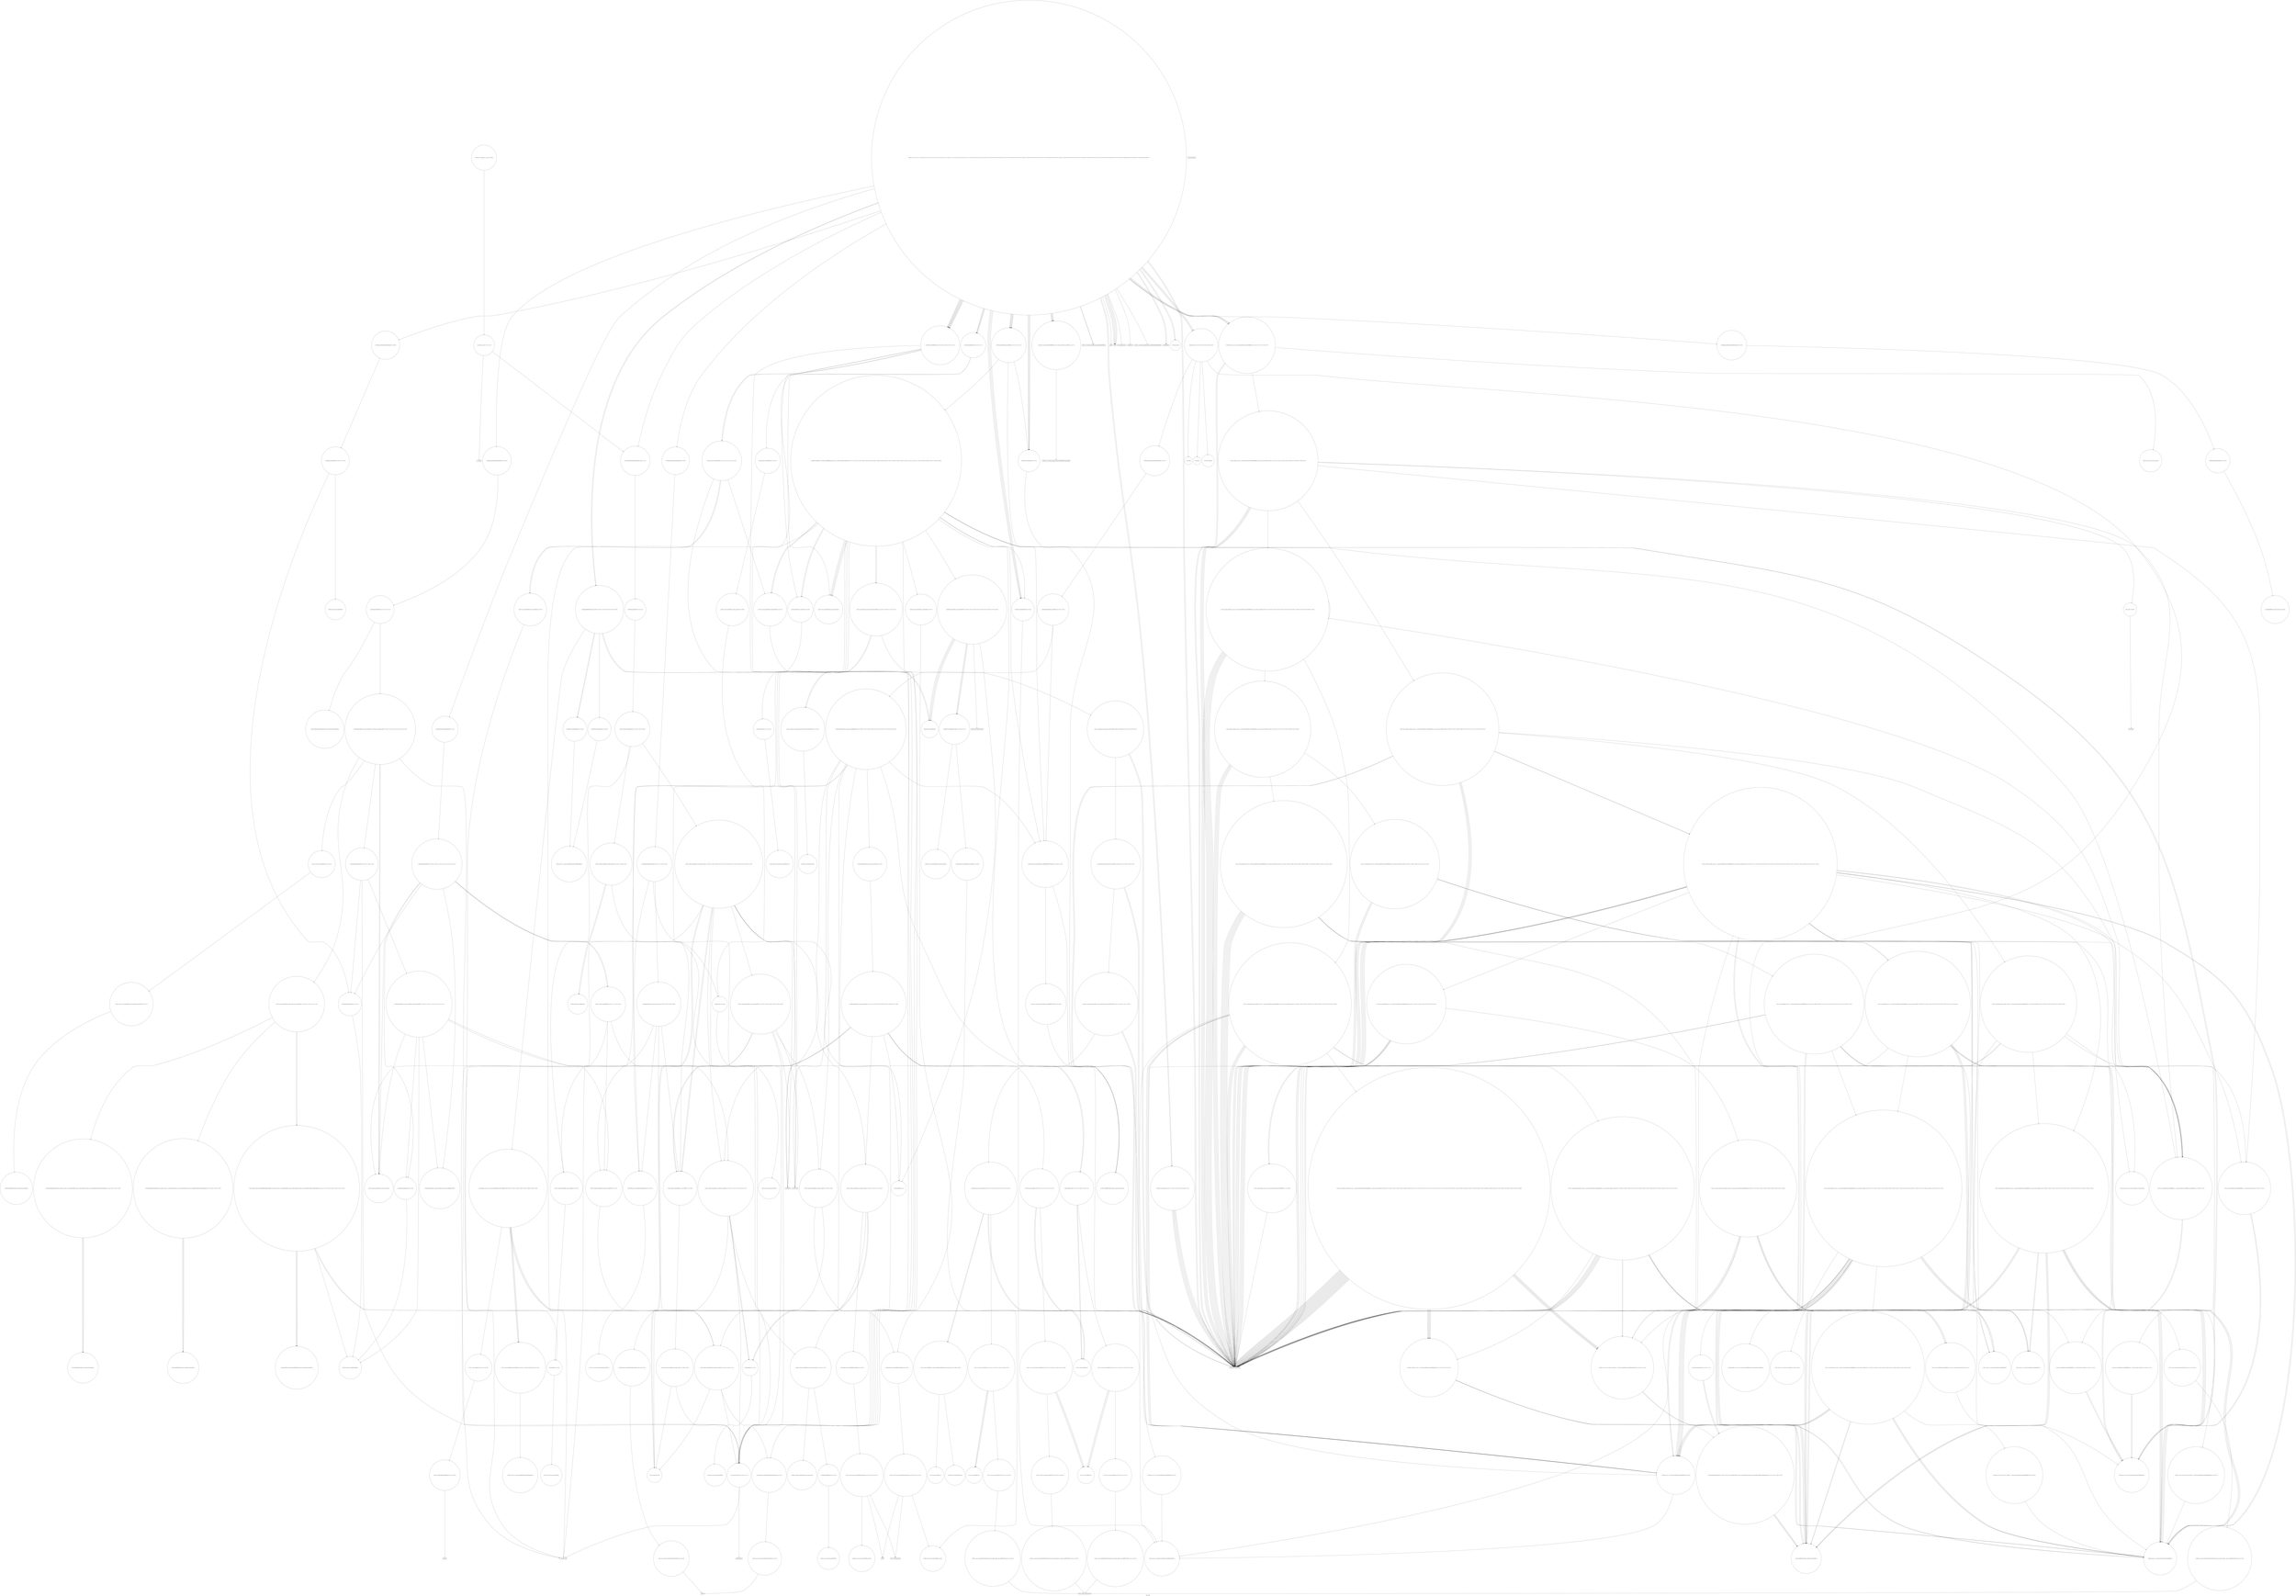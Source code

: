 digraph "Call Graph" {
	label="Call Graph";

	Node0x55618afb3630 [shape=record,shape=circle,label="{_Z7set_didj}"];
	Node0x55618b5f6160 [shape=record,shape=circle,label="{_ZSt22__move_median_to_firstIN9__gnu_cxx17__normal_iteratorIPiSt6vectorIiSaIiEEEENS0_5__ops15_Iter_less_iterEEvT_S9_S9_S9_T0_|{<s0>464|<s1>465|<s2>466|<s3>467|<s4>468|<s5>469|<s6>470|<s7>471|<s8>472|<s9>473|<s10>474|<s11>475|<s12>476|<s13>477|<s14>478|<s15>479|<s16>480|<s17>481|<s18>482|<s19>483|<s20>484|<s21>485|<s22>486|<s23>487|<s24>488|<s25>489|<s26>490|<s27>491|<s28>492|<s29>493|<s30>494|<s31>495|<s32>496}}"];
	Node0x55618b5f6160:s0 -> Node0x55618b5ef520[color=black];
	Node0x55618b5f6160:s1 -> Node0x55618b5ef520[color=black];
	Node0x55618b5f6160:s2 -> Node0x55618b5f5be0[color=black];
	Node0x55618b5f6160:s3 -> Node0x55618b5ef520[color=black];
	Node0x55618b5f6160:s4 -> Node0x55618b5ef520[color=black];
	Node0x55618b5f6160:s5 -> Node0x55618b5f5be0[color=black];
	Node0x55618b5f6160:s6 -> Node0x55618b5ef520[color=black];
	Node0x55618b5f6160:s7 -> Node0x55618b5ef520[color=black];
	Node0x55618b5f6160:s8 -> Node0x55618b5f62e0[color=black];
	Node0x55618b5f6160:s9 -> Node0x55618b5ef520[color=black];
	Node0x55618b5f6160:s10 -> Node0x55618b5ef520[color=black];
	Node0x55618b5f6160:s11 -> Node0x55618b5f5be0[color=black];
	Node0x55618b5f6160:s12 -> Node0x55618b5ef520[color=black];
	Node0x55618b5f6160:s13 -> Node0x55618b5ef520[color=black];
	Node0x55618b5f6160:s14 -> Node0x55618b5f62e0[color=black];
	Node0x55618b5f6160:s15 -> Node0x55618b5ef520[color=black];
	Node0x55618b5f6160:s16 -> Node0x55618b5ef520[color=black];
	Node0x55618b5f6160:s17 -> Node0x55618b5f62e0[color=black];
	Node0x55618b5f6160:s18 -> Node0x55618b5ef520[color=black];
	Node0x55618b5f6160:s19 -> Node0x55618b5ef520[color=black];
	Node0x55618b5f6160:s20 -> Node0x55618b5f5be0[color=black];
	Node0x55618b5f6160:s21 -> Node0x55618b5ef520[color=black];
	Node0x55618b5f6160:s22 -> Node0x55618b5ef520[color=black];
	Node0x55618b5f6160:s23 -> Node0x55618b5f62e0[color=black];
	Node0x55618b5f6160:s24 -> Node0x55618b5ef520[color=black];
	Node0x55618b5f6160:s25 -> Node0x55618b5ef520[color=black];
	Node0x55618b5f6160:s26 -> Node0x55618b5f5be0[color=black];
	Node0x55618b5f6160:s27 -> Node0x55618b5ef520[color=black];
	Node0x55618b5f6160:s28 -> Node0x55618b5ef520[color=black];
	Node0x55618b5f6160:s29 -> Node0x55618b5f62e0[color=black];
	Node0x55618b5f6160:s30 -> Node0x55618b5ef520[color=black];
	Node0x55618b5f6160:s31 -> Node0x55618b5ef520[color=black];
	Node0x55618b5f6160:s32 -> Node0x55618b5f62e0[color=black];
	Node0x55618b5effa0 [shape=record,shape=circle,label="{_ZSt12__niter_baseIPPiET_S2_}"];
	Node0x55618b5eee20 [shape=record,shape=circle,label="{_ZSteqIcSt11char_traitsIcESaIcEEbRKNSt7__cxx1112basic_stringIT_T0_T1_EEPKS5_|{<s0>72}}"];
	Node0x55618b5eee20:s0 -> Node0x55618b5f47e0[color=black];
	Node0x55618b5f2840 [shape=record,shape=circle,label="{_ZSt12__niter_baseIPiSt6vectorIiSaIiEEET_N9__gnu_cxx17__normal_iteratorIS4_T0_EE|{<s0>571}}"];
	Node0x55618b5f2840:s0 -> Node0x55618b5f4ae0[color=black];
	Node0x55618b5f06a0 [shape=record,shape=circle,label="{_ZNSt15_Deque_iteratorIiRiPiE14_S_buffer_sizeEv|{<s0>239|<s1>240}}"];
	Node0x55618b5f06a0:s0 -> Node0x55618b5efe20[color=black];
	Node0x55618b5f06a0:s1 -> Node0x55618b5ef9a0[color=black];
	Node0x55618b5ef520 [shape=record,shape=Mrecord,label="{llvm.memcpy.p0i8.p0i8.i64}"];
	Node0x55618b5f2f40 [shape=record,shape=circle,label="{_ZNSt7__equalILb1EE5equalIiEEbPKT_S4_S4_|{<s0>595}}"];
	Node0x55618b5f2f40:s0 -> Node0x55618b5f2fc0[color=black];
	Node0x55618b5f0da0 [shape=record,shape=circle,label="{_ZSt8_DestroyIPiEvT_S1_|{<s0>274}}"];
	Node0x55618b5f0da0:s0 -> Node0x55618b5f0e20[color=black];
	Node0x55618b5efc20 [shape=record,shape=circle,label="{_ZNSt11_Deque_baseIiSaIiEE17_M_deallocate_mapEPPim|{<s0>123|<s1>124|<s2>125|<s3>126|<s4>127}}"];
	Node0x55618b5efc20:s0 -> Node0x55618b5f0fc0[color=black];
	Node0x55618b5efc20:s1 -> Node0x55618b5f1040[color=black];
	Node0x55618b5efc20:s2 -> Node0x55618b5f10c0[color=black];
	Node0x55618b5efc20:s3 -> Node0x55618b5f10c0[color=black];
	Node0x55618b5efc20:s4 -> Node0x55618b5ef9a0[color=black];
	Node0x55618b5f4ce0 [shape=record,shape=Mrecord,label="{_ZSt20__throw_length_errorPKc}"];
	Node0x55618b5f1340 [shape=record,shape=circle,label="{_ZN9__gnu_cxx13new_allocatorIPiED2Ev}"];
	Node0x55618b5f53e0 [shape=record,shape=circle,label="{_ZNKSt13move_iteratorIPiE4baseEv}"];
	Node0x55618b5f1a40 [shape=record,shape=circle,label="{_ZSt4moveIRmEONSt16remove_referenceIT_E4typeEOS2_}"];
	Node0x55618b5f5ae0 [shape=record,shape=circle,label="{_ZSt11__make_heapIN9__gnu_cxx17__normal_iteratorIPiSt6vectorIiSaIiEEEENS0_5__ops15_Iter_less_iterEEvT_S9_RT0_|{<s0>413|<s1>414|<s2>415|<s3>416|<s4>417|<s5>418|<s6>419|<s7>420}}"];
	Node0x55618b5f5ae0:s0 -> Node0x55618b5f4960[color=black];
	Node0x55618b5f5ae0:s1 -> Node0x55618b5f4960[color=black];
	Node0x55618b5f5ae0:s2 -> Node0x55618b5f5d60[color=black];
	Node0x55618b5f5ae0:s3 -> Node0x55618b5f5de0[color=black];
	Node0x55618b5f5ae0:s4 -> Node0x55618b5f1e40[color=black];
	Node0x55618b5f5ae0:s5 -> Node0x55618b5ef520[color=black];
	Node0x55618b5f5ae0:s6 -> Node0x55618b5f1e40[color=black];
	Node0x55618b5f5ae0:s7 -> Node0x55618b5f5e60[color=black];
	Node0x55618b5f2140 [shape=record,shape=circle,label="{_ZNSt5dequeIiSaIiEE22_M_reserve_map_at_backEm|{<s0>197}}"];
	Node0x55618b5f2140:s0 -> Node0x55618b5f23c0[color=black];
	Node0x55618afb36b0 [shape=record,shape=circle,label="{_Z7get_didj}"];
	Node0x55618b5f61e0 [shape=record,shape=circle,label="{_ZNK9__gnu_cxx17__normal_iteratorIPiSt6vectorIiSaIiEEEmiEl|{<s0>497}}"];
	Node0x55618b5f61e0:s0 -> Node0x55618b5f5560[color=black];
	Node0x55618b5f0020 [shape=record,shape=circle,label="{_ZNSt11__copy_moveILb0ELb1ESt26random_access_iterator_tagE8__copy_mIPiEEPT_PKS4_S7_S5_|{<s0>224}}"];
	Node0x55618b5f0020:s0 -> Node0x55618b5f00a0[color=black];
	Node0x55618b5eeea0 [shape=record,shape=Mrecord,label="{_ZNSt7__cxx1112basic_stringIcSt11char_traitsIcESaIcEED1Ev}"];
	Node0x55618b5f28c0 [shape=record,shape=circle,label="{_ZNSt20__copy_move_backwardILb1ELb1ESt26random_access_iterator_tagE13__copy_move_bIiEEPT_PKS3_S6_S4_|{<s0>572}}"];
	Node0x55618b5f28c0:s0 -> Node0x55618b5f00a0[color=black];
	Node0x55618b5f0720 [shape=record,shape=circle,label="{_ZNSt5dequeIiSaIiEEC2Ev|{<s0>241}}"];
	Node0x55618b5f0720:s0 -> Node0x55618b5f07a0[color=black];
	Node0x55618b5ef5a0 [shape=record,shape=circle,label="{_ZN7state_s7advanceEii|{<s0>102|<s1>103|<s2>104|<s3>105|<s4>106|<s5>107}}"];
	Node0x55618b5ef5a0:s0 -> Node0x55618b5ef520[color=black];
	Node0x55618b5ef5a0:s1 -> Node0x55618b5ef520[color=black];
	Node0x55618b5ef5a0:s2 -> Node0x55618b5ef520[color=black];
	Node0x55618b5ef5a0:s3 -> Node0x55618b5ef520[color=black];
	Node0x55618b5ef5a0:s4 -> Node0x55618b5ef520[color=black];
	Node0x55618b5ef5a0:s5 -> Node0x55618b5ef520[color=black];
	Node0x55618b5f2fc0 [shape=record,shape=Mrecord,label="{memcmp}"];
	Node0x55618b5f0e20 [shape=record,shape=circle,label="{_ZNSt12_Destroy_auxILb1EE9__destroyIPiEEvT_S3_}"];
	Node0x55618b5efca0 [shape=record,shape=circle,label="{_ZNSt11_Deque_baseIiSaIiEE11_Deque_implD2Ev|{<s0>128}}"];
	Node0x55618b5efca0:s0 -> Node0x55618b5f13c0[color=black];
	Node0x55618b5f4d60 [shape=record,shape=circle,label="{_ZNSt16allocator_traitsISaIiEE8max_sizeERKS0_|{<s0>318}}"];
	Node0x55618b5f4d60:s0 -> Node0x55618b5f0620[color=black];
	Node0x55618b5f13c0 [shape=record,shape=circle,label="{_ZNSaIiED2Ev|{<s0>140}}"];
	Node0x55618b5f13c0:s0 -> Node0x55618b5f1440[color=black];
	Node0x55618b5f5460 [shape=record,shape=circle,label="{_ZNSt13move_iteratorIPiEC2ES0_}"];
	Node0x55618b5f1ac0 [shape=record,shape=circle,label="{_ZNSt5dequeIiSaIiEE15_M_erase_at_endESt15_Deque_iteratorIiRiPiE|{<s0>169|<s1>170|<s2>171|<s3>172|<s4>173|<s5>174}}"];
	Node0x55618b5f1ac0:s0 -> Node0x55618b5efb20[color=black];
	Node0x55618b5f1ac0:s1 -> Node0x55618b5ef820[color=black];
	Node0x55618b5f1ac0:s2 -> Node0x55618b5ef8a0[color=black];
	Node0x55618b5f1ac0:s3 -> Node0x55618b5ef720[color=black];
	Node0x55618b5f1ac0:s4 -> Node0x55618b5efba0[color=black];
	Node0x55618b5f1ac0:s5 -> Node0x55618b5ef520[color=black];
	Node0x55618b5f5b60 [shape=record,shape=circle,label="{_ZN9__gnu_cxxltIPiSt6vectorIiSaIiEEEEbRKNS_17__normal_iteratorIT_T0_EESA_|{<s0>421|<s1>422}}"];
	Node0x55618b5f5b60:s0 -> Node0x55618b5f4ae0[color=black];
	Node0x55618b5f5b60:s1 -> Node0x55618b5f4ae0[color=black];
	Node0x55618b5f21c0 [shape=record,shape=circle,label="{_ZNSt11_Deque_baseIiSaIiEE16_M_allocate_nodeEv|{<s0>198|<s1>199}}"];
	Node0x55618b5f21c0:s0 -> Node0x55618b5efe20[color=black];
	Node0x55618b5f21c0:s1 -> Node0x55618b5f0520[color=black];
	Node0x55618b5ee820 [shape=record,shape=circle,label="{__cxx_global_var_init|{<s0>1|<s1>2}}"];
	Node0x55618b5ee820:s0 -> Node0x55618b5ee8a0[color=black];
	Node0x55618b5ee820:s1 -> Node0x55618b5ee9a0[color=black];
	Node0x55618b5f6260 [shape=record,shape=circle,label="{_ZSt21__unguarded_partitionIN9__gnu_cxx17__normal_iteratorIPiSt6vectorIiSaIiEEEENS0_5__ops15_Iter_less_iterEET_S9_S9_S9_T0_|{<s0>498|<s1>499|<s2>500|<s3>501|<s4>502|<s5>503|<s6>504|<s7>505|<s8>506|<s9>507|<s10>508|<s11>509|<s12>510|<s13>511|<s14>512}}"];
	Node0x55618b5f6260:s0 -> Node0x55618b5ef520[color=black];
	Node0x55618b5f6260:s1 -> Node0x55618b5ef520[color=black];
	Node0x55618b5f6260:s2 -> Node0x55618b5f5be0[color=black];
	Node0x55618b5f6260:s3 -> Node0x55618b5f5ce0[color=black];
	Node0x55618b5f6260:s4 -> Node0x55618b5f60e0[color=black];
	Node0x55618b5f6260:s5 -> Node0x55618b5ef520[color=black];
	Node0x55618b5f6260:s6 -> Node0x55618b5ef520[color=black];
	Node0x55618b5f6260:s7 -> Node0x55618b5f5be0[color=black];
	Node0x55618b5f6260:s8 -> Node0x55618b5f60e0[color=black];
	Node0x55618b5f6260:s9 -> Node0x55618b5f5b60[color=black];
	Node0x55618b5f6260:s10 -> Node0x55618b5ef520[color=black];
	Node0x55618b5f6260:s11 -> Node0x55618b5ef520[color=black];
	Node0x55618b5f6260:s12 -> Node0x55618b5ef520[color=black];
	Node0x55618b5f6260:s13 -> Node0x55618b5f62e0[color=black];
	Node0x55618b5f6260:s14 -> Node0x55618b5f5ce0[color=black];
	Node0x55618b5f00a0 [shape=record,shape=Mrecord,label="{llvm.memmove.p0i8.p0i8.i64}"];
	Node0x55618b5eef20 [shape=record,shape=circle,label="{_ZNSt6vectorIiSaIiEE9push_backERKi|{<s0>73|<s1>74|<s2>75}}"];
	Node0x55618b5eef20:s0 -> Node0x55618b5f1f40[color=black];
	Node0x55618b5eef20:s1 -> Node0x55618b5ef0a0[color=black];
	Node0x55618b5eef20:s2 -> Node0x55618b5f4860[color=black];
	Node0x55618b5f2940 [shape=record,shape=circle,label="{_ZNK9__gnu_cxx5__ops14_Val_less_iterclIiNS_17__normal_iteratorIPiSt6vectorIiSaIiEEEEEEbRT_T0_|{<s0>573}}"];
	Node0x55618b5f2940:s0 -> Node0x55618b5f5de0[color=black];
	Node0x55618b5f07a0 [shape=record,shape=circle,label="{_ZNSt11_Deque_baseIiSaIiEEC2Ev|{<s0>242|<s1>243|<s2>244}}"];
	Node0x55618b5f07a0:s0 -> Node0x55618b5f0820[color=black];
	Node0x55618b5f07a0:s1 -> Node0x55618b5f08a0[color=black];
	Node0x55618b5f07a0:s2 -> Node0x55618b5efca0[color=black];
	Node0x55618b5ef620 [shape=record,shape=Mrecord,label="{printf}"];
	Node0x55618b5f3040 [shape=record,shape=circle,label="{_ZNK9__gnu_cxx17__normal_iteratorIPKiSt6vectorIiSaIiEEE4baseEv}"];
	Node0x55618b5f0ea0 [shape=record,shape=circle,label="{_ZNSt12_Vector_baseIiSaIiEE13_M_deallocateEPim|{<s0>275}}"];
	Node0x55618b5f0ea0:s0 -> Node0x55618b5efda0[color=black];
	Node0x55618b5efd20 [shape=record,shape=circle,label="{_ZNSt11_Deque_baseIiSaIiEE18_M_deallocate_nodeEPi|{<s0>129|<s1>130|<s2>131}}"];
	Node0x55618b5efd20:s0 -> Node0x55618b5efe20[color=black];
	Node0x55618b5efd20:s1 -> Node0x55618b5efda0[color=black];
	Node0x55618b5efd20:s2 -> Node0x55618b5ef9a0[color=black];
	Node0x55618b5f4de0 [shape=record,shape=circle,label="{_ZNKSt12_Vector_baseIiSaIiEE19_M_get_Tp_allocatorEv}"];
	Node0x55618b5f1440 [shape=record,shape=circle,label="{_ZN9__gnu_cxx13new_allocatorIiED2Ev}"];
	Node0x55618b5f54e0 [shape=record,shape=circle,label="{_ZN9__gnu_cxx13new_allocatorIiE7destroyIiEEvPT_}"];
	Node0x55618b5f1b40 [shape=record,shape=circle,label="{_ZSt18__do_alloc_on_moveISaIiEEvRT_S2_St17integral_constantIbLb1EE|{<s0>175}}"];
	Node0x55618b5f1b40:s0 -> Node0x55618b5f1bc0[color=black];
	Node0x55618b5f5be0 [shape=record,shape=circle,label="{_ZNK9__gnu_cxx5__ops15_Iter_less_iterclINS_17__normal_iteratorIPiSt6vectorIiSaIiEEEES8_EEbT_T0_|{<s0>423|<s1>424}}"];
	Node0x55618b5f5be0:s0 -> Node0x55618b5f5de0[color=black];
	Node0x55618b5f5be0:s1 -> Node0x55618b5f5de0[color=black];
	Node0x55618b5f2240 [shape=record,shape=circle,label="{_ZNSt15_Deque_iteratorIiRiPiE11_M_set_nodeEPS1_|{<s0>200}}"];
	Node0x55618b5f2240:s0 -> Node0x55618b5f06a0[color=black];
	Node0x55618b5ee8a0 [shape=record,shape=circle,label="{_ZNSt5queueIiSt5dequeIiSaIiEEEC2IS2_vEEv|{<s0>3}}"];
	Node0x55618b5ee8a0:s0 -> Node0x55618b5f0720[color=black];
	Node0x55618b5f62e0 [shape=record,shape=circle,label="{_ZSt9iter_swapIN9__gnu_cxx17__normal_iteratorIPiSt6vectorIiSaIiEEEES6_EvT_T0_|{<s0>513|<s1>514|<s2>515}}"];
	Node0x55618b5f62e0:s0 -> Node0x55618b5f5de0[color=black];
	Node0x55618b5f62e0:s1 -> Node0x55618b5f5de0[color=black];
	Node0x55618b5f62e0:s2 -> Node0x55618b5f1dc0[color=black];
	Node0x55618b5f0120 [shape=record,shape=circle,label="{_ZSt23__copy_move_backward_a2ILb0EPPiS1_ET1_T0_S3_S2_|{<s0>225|<s1>226|<s2>227|<s3>228}}"];
	Node0x55618b5f0120:s0 -> Node0x55618b5effa0[color=black];
	Node0x55618b5f0120:s1 -> Node0x55618b5effa0[color=black];
	Node0x55618b5f0120:s2 -> Node0x55618b5effa0[color=black];
	Node0x55618b5f0120:s3 -> Node0x55618b5f01a0[color=black];
	Node0x55618b5eefa0 [shape=record,shape=circle,label="{_ZSt4sortIN9__gnu_cxx17__normal_iteratorIPiSt6vectorIiSaIiEEEEEvT_S7_|{<s0>76|<s1>77|<s2>78|<s3>79}}"];
	Node0x55618b5eefa0:s0 -> Node0x55618b5ef520[color=black];
	Node0x55618b5eefa0:s1 -> Node0x55618b5ef520[color=black];
	Node0x55618b5eefa0:s2 -> Node0x55618b5f5660[color=black];
	Node0x55618b5eefa0:s3 -> Node0x55618b5f55e0[color=black];
	Node0x55618b5f29c0 [shape=record,shape=circle,label="{_ZNKSt5dequeIiSaIiEE5emptyEv|{<s0>574}}"];
	Node0x55618b5f29c0:s0 -> Node0x55618b5f2a40[color=black];
	Node0x55618b5f0820 [shape=record,shape=circle,label="{_ZNSt11_Deque_baseIiSaIiEE11_Deque_implC2Ev|{<s0>245|<s1>246|<s2>247}}"];
	Node0x55618b5f0820:s0 -> Node0x55618b5f0920[color=black];
	Node0x55618b5f0820:s1 -> Node0x55618b5f09a0[color=black];
	Node0x55618b5f0820:s2 -> Node0x55618b5f09a0[color=black];
	Node0x55618b5ef6a0 [shape=record,shape=circle,label="{_ZNSt5dequeIiSaIiEED2Ev|{<s0>108|<s1>109|<s2>110|<s3>111|<s4>112|<s5>113|<s6>114}}"];
	Node0x55618b5ef6a0:s0 -> Node0x55618b5ef7a0[color=black];
	Node0x55618b5ef6a0:s1 -> Node0x55618b5ef820[color=black];
	Node0x55618b5ef6a0:s2 -> Node0x55618b5ef8a0[color=black];
	Node0x55618b5ef6a0:s3 -> Node0x55618b5ef720[color=black];
	Node0x55618b5ef6a0:s4 -> Node0x55618b5ef920[color=black];
	Node0x55618b5ef6a0:s5 -> Node0x55618b5ef920[color=black];
	Node0x55618b5ef6a0:s6 -> Node0x55618b5ef9a0[color=black];
	Node0x55618b5f30c0 [shape=record,shape=circle,label="{_ZN9__gnu_cxx17__normal_iteratorIPKiSt6vectorIiSaIiEEEC2ERKS2_}"];
	Node0x55618b5f4760 [shape=record,shape=circle,label="{_ZNSt12_Vector_baseIiSaIiEE12_Vector_implD2Ev|{<s0>276}}"];
	Node0x55618b5f4760:s0 -> Node0x55618b5f13c0[color=black];
	Node0x55618b5efda0 [shape=record,shape=circle,label="{_ZNSt16allocator_traitsISaIiEE10deallocateERS0_Pim|{<s0>132}}"];
	Node0x55618b5efda0:s0 -> Node0x55618b5efea0[color=black];
	Node0x55618b5f4e60 [shape=record,shape=circle,label="{_ZSt22__uninitialized_copy_aISt13move_iteratorIPiES1_iET0_T_S4_S3_RSaIT1_E|{<s0>319|<s1>320|<s2>321}}"];
	Node0x55618b5f4e60:s0 -> Node0x55618b5ef520[color=black];
	Node0x55618b5f4e60:s1 -> Node0x55618b5ef520[color=black];
	Node0x55618b5f4e60:s2 -> Node0x55618b5f4f60[color=black];
	Node0x55618b5f14c0 [shape=record,shape=circle,label="{_ZNSt5dequeIiSaIiEEaSEOS1_|{<s0>141|<s1>142}}"];
	Node0x55618b5f14c0:s0 -> Node0x55618b5f15c0[color=black];
	Node0x55618b5f14c0:s1 -> Node0x55618b5f1540[color=black];
	Node0x55618b5f5560 [shape=record,shape=circle,label="{_ZN9__gnu_cxx17__normal_iteratorIPiSt6vectorIiSaIiEEEC2ERKS1_}"];
	Node0x55618b5f1bc0 [shape=record,shape=circle,label="{_ZSt4moveIRSaIiEEONSt16remove_referenceIT_E4typeEOS3_}"];
	Node0x55618b5f5c60 [shape=record,shape=circle,label="{_ZSt10__pop_heapIN9__gnu_cxx17__normal_iteratorIPiSt6vectorIiSaIiEEEENS0_5__ops15_Iter_less_iterEEvT_S9_S9_RT0_|{<s0>425|<s1>426|<s2>427|<s3>428|<s4>429|<s5>430|<s6>431|<s7>432|<s8>433}}"];
	Node0x55618b5f5c60:s0 -> Node0x55618b5f5de0[color=black];
	Node0x55618b5f5c60:s1 -> Node0x55618b5f1e40[color=black];
	Node0x55618b5f5c60:s2 -> Node0x55618b5f5de0[color=black];
	Node0x55618b5f5c60:s3 -> Node0x55618b5f1e40[color=black];
	Node0x55618b5f5c60:s4 -> Node0x55618b5f5de0[color=black];
	Node0x55618b5f5c60:s5 -> Node0x55618b5ef520[color=black];
	Node0x55618b5f5c60:s6 -> Node0x55618b5f4960[color=black];
	Node0x55618b5f5c60:s7 -> Node0x55618b5f1e40[color=black];
	Node0x55618b5f5c60:s8 -> Node0x55618b5f5e60[color=black];
	Node0x55618b5f22c0 [shape=record,shape=Mrecord,label="{__cxa_rethrow}"];
	Node0x55618b5ee920 [shape=record,shape=circle,label="{_ZNSt5queueIiSt5dequeIiSaIiEEED2Ev|{<s0>4}}"];
	Node0x55618b5ee920:s0 -> Node0x55618b5ef6a0[color=black];
	Node0x55618b5f6360 [shape=record,shape=Mrecord,label="{llvm.ctlz.i64}"];
	Node0x55618b5f01a0 [shape=record,shape=circle,label="{_ZSt22__copy_move_backward_aILb0EPPiS1_ET1_T0_S3_S2_|{<s0>229}}"];
	Node0x55618b5f01a0:s0 -> Node0x55618b5f0220[color=black];
	Node0x55618b5ef020 [shape=record,shape=circle,label="{_ZNSt6vectorIiSaIiEE5beginEv|{<s0>80}}"];
	Node0x55618b5ef020:s0 -> Node0x55618b5f5560[color=black];
	Node0x55618b5f2a40 [shape=record,shape=circle,label="{_ZSteqIiRiPiEbRKSt15_Deque_iteratorIT_T0_T1_ES8_}"];
	Node0x55618b5f08a0 [shape=record,shape=circle,label="{_ZNSt11_Deque_baseIiSaIiEE17_M_initialize_mapEm|{<s0>248|<s1>249|<s2>250|<s3>251|<s4>252|<s5>253|<s6>254|<s7>255|<s8>256|<s9>257|<s10>258|<s11>259}}"];
	Node0x55618b5f08a0:s0 -> Node0x55618b5efe20[color=black];
	Node0x55618b5f08a0:s1 -> Node0x55618b5f2540[color=black];
	Node0x55618b5f08a0:s2 -> Node0x55618b5f25c0[color=black];
	Node0x55618b5f08a0:s3 -> Node0x55618b5f0aa0[color=black];
	Node0x55618b5f08a0:s4 -> Node0x55618b5efa20[color=black];
	Node0x55618b5f08a0:s5 -> Node0x55618b5efc20[color=black];
	Node0x55618b5f08a0:s6 -> Node0x55618b5f22c0[color=black];
	Node0x55618b5f08a0:s7 -> Node0x55618b5f2340[color=black];
	Node0x55618b5f08a0:s8 -> Node0x55618b5f2240[color=black];
	Node0x55618b5f08a0:s9 -> Node0x55618b5f2240[color=black];
	Node0x55618b5f08a0:s10 -> Node0x55618b5efe20[color=black];
	Node0x55618b5f08a0:s11 -> Node0x55618b5ef9a0[color=black];
	Node0x55618b5ef720 [shape=record,shape=circle,label="{_ZNSt5dequeIiSaIiEE15_M_destroy_dataESt15_Deque_iteratorIiRiPiES5_RKS0_}"];
	Node0x55618b5f3140 [shape=record,shape=circle,label="{_GLOBAL__sub_I_beingryu_1_0.cpp|{<s0>596}}"];
	Node0x55618b5f3140:s0 -> Node0x55618b5ee820[color=black];
	Node0x55618b5f47e0 [shape=record,shape=Mrecord,label="{_ZNKSt7__cxx1112basic_stringIcSt11char_traitsIcESaIcEE7compareEPKc}"];
	Node0x55618b5efe20 [shape=record,shape=circle,label="{_ZSt16__deque_buf_sizem}"];
	Node0x55618b5f4ee0 [shape=record,shape=circle,label="{_ZSt32__make_move_if_noexcept_iteratorIiSt13move_iteratorIPiEET0_PT_|{<s0>322}}"];
	Node0x55618b5f4ee0:s0 -> Node0x55618b5f5460[color=black];
	Node0x55618b5f1540 [shape=record,shape=circle,label="{_ZNSt5dequeIiSaIiEE15_M_move_assign1EOS1_St17integral_constantIbLb1EE|{<s0>143|<s1>144|<s2>145|<s3>146|<s4>147|<s5>148}}"];
	Node0x55618b5f1540:s0 -> Node0x55618b5f1640[color=black];
	Node0x55618b5f1540:s1 -> Node0x55618b5f16c0[color=black];
	Node0x55618b5f1540:s2 -> Node0x55618b5ef8a0[color=black];
	Node0x55618b5f1540:s3 -> Node0x55618b5ef8a0[color=black];
	Node0x55618b5f1540:s4 -> Node0x55618b5f1740[color=black];
	Node0x55618b5f1540:s5 -> Node0x55618b5ef9a0[color=black];
	Node0x55618b5f55e0 [shape=record,shape=circle,label="{_ZSt6__sortIN9__gnu_cxx17__normal_iteratorIPiSt6vectorIiSaIiEEEENS0_5__ops15_Iter_less_iterEEvT_S9_T0_|{<s0>342|<s1>343|<s2>344|<s3>345|<s4>346|<s5>347|<s6>348|<s7>349|<s8>350}}"];
	Node0x55618b5f55e0:s0 -> Node0x55618b5f56e0[color=black];
	Node0x55618b5f55e0:s1 -> Node0x55618b5ef520[color=black];
	Node0x55618b5f55e0:s2 -> Node0x55618b5ef520[color=black];
	Node0x55618b5f55e0:s3 -> Node0x55618b5f4960[color=black];
	Node0x55618b5f55e0:s4 -> Node0x55618b5f57e0[color=black];
	Node0x55618b5f55e0:s5 -> Node0x55618b5f5760[color=black];
	Node0x55618b5f55e0:s6 -> Node0x55618b5ef520[color=black];
	Node0x55618b5f55e0:s7 -> Node0x55618b5ef520[color=black];
	Node0x55618b5f55e0:s8 -> Node0x55618b5f5860[color=black];
	Node0x55618b5f1c40 [shape=record,shape=circle,label="{_ZN7state_s9normalizeEv|{<s0>176|<s1>177}}"];
	Node0x55618b5f1c40:s0 -> Node0x55618b5f1dc0[color=black];
	Node0x55618b5f1c40:s1 -> Node0x55618b5f1dc0[color=black];
	Node0x55618b5f5ce0 [shape=record,shape=circle,label="{_ZN9__gnu_cxx17__normal_iteratorIPiSt6vectorIiSaIiEEEppEv}"];
	Node0x55618b5f2340 [shape=record,shape=Mrecord,label="{__cxa_end_catch}"];
	Node0x55618b5ee9a0 [shape=record,shape=Mrecord,label="{__cxa_atexit}"];
	Node0x55618b5f63e0 [shape=record,shape=circle,label="{_ZSt16__insertion_sortIN9__gnu_cxx17__normal_iteratorIPiSt6vectorIiSaIiEEEENS0_5__ops15_Iter_less_iterEEvT_S9_T0_|{<s0>516|<s1>517|<s2>518|<s3>519|<s4>520|<s5>521|<s6>522|<s7>523|<s8>524|<s9>525|<s10>526|<s11>527|<s12>528|<s13>529|<s14>530|<s15>531|<s16>532|<s17>533}}"];
	Node0x55618b5f63e0:s0 -> Node0x55618b5f64e0[color=black];
	Node0x55618b5f63e0:s1 -> Node0x55618b5f5d60[color=black];
	Node0x55618b5f63e0:s2 -> Node0x55618b5f56e0[color=black];
	Node0x55618b5f63e0:s3 -> Node0x55618b5ef520[color=black];
	Node0x55618b5f63e0:s4 -> Node0x55618b5ef520[color=black];
	Node0x55618b5f63e0:s5 -> Node0x55618b5f5be0[color=black];
	Node0x55618b5f63e0:s6 -> Node0x55618b5f5de0[color=black];
	Node0x55618b5f63e0:s7 -> Node0x55618b5f1e40[color=black];
	Node0x55618b5f63e0:s8 -> Node0x55618b5ef520[color=black];
	Node0x55618b5f63e0:s9 -> Node0x55618b5ef520[color=black];
	Node0x55618b5f63e0:s10 -> Node0x55618b5f5d60[color=black];
	Node0x55618b5f63e0:s11 -> Node0x55618b5f6560[color=black];
	Node0x55618b5f63e0:s12 -> Node0x55618b5f1e40[color=black];
	Node0x55618b5f63e0:s13 -> Node0x55618b5f5de0[color=black];
	Node0x55618b5f63e0:s14 -> Node0x55618b5ef520[color=black];
	Node0x55618b5f63e0:s15 -> Node0x55618b5f6660[color=black];
	Node0x55618b5f63e0:s16 -> Node0x55618b5f65e0[color=black];
	Node0x55618b5f63e0:s17 -> Node0x55618b5f5ce0[color=black];
	Node0x55618b5f0220 [shape=record,shape=circle,label="{_ZNSt20__copy_move_backwardILb0ELb1ESt26random_access_iterator_tagE13__copy_move_bIPiEEPT_PKS4_S7_S5_|{<s0>230}}"];
	Node0x55618b5f0220:s0 -> Node0x55618b5f00a0[color=black];
	Node0x55618b5ef0a0 [shape=record,shape=circle,label="{_ZNSt6vectorIiSaIiEE3endEv|{<s0>81}}"];
	Node0x55618b5ef0a0:s0 -> Node0x55618b5f5560[color=black];
	Node0x55618b5f2ac0 [shape=record,shape=circle,label="{_ZNSt5dequeIiSaIiEE5frontEv|{<s0>575|<s1>576}}"];
	Node0x55618b5f2ac0:s0 -> Node0x55618b5ef7a0[color=black];
	Node0x55618b5f2ac0:s1 -> Node0x55618b5f2b40[color=black];
	Node0x55618b5f0920 [shape=record,shape=circle,label="{_ZNSaIiEC2Ev|{<s0>260}}"];
	Node0x55618b5f0920:s0 -> Node0x55618b5f0a20[color=black];
	Node0x55618b5ef7a0 [shape=record,shape=circle,label="{_ZNSt5dequeIiSaIiEE5beginEv|{<s0>115}}"];
	Node0x55618b5ef7a0:s0 -> Node0x55618b5efb20[color=black];
	Node0x55618b5f4860 [shape=record,shape=circle,label="{_ZNSt6vectorIiSaIiEE17_M_realloc_insertIJRKiEEEvN9__gnu_cxx17__normal_iteratorIPiS1_EEDpOT_|{<s0>277|<s1>278|<s2>279|<s3>280|<s4>281|<s5>282|<s6>283|<s7>284|<s8>285|<s9>286|<s10>287|<s11>288|<s12>289|<s13>290|<s14>291|<s15>292|<s16>293|<s17>294|<s18>295|<s19>296|<s20>297|<s21>298|<s22>299}}"];
	Node0x55618b5f4860:s0 -> Node0x55618b5f48e0[color=black];
	Node0x55618b5f4860:s1 -> Node0x55618b5ef020[color=black];
	Node0x55618b5f4860:s2 -> Node0x55618b5f4960[color=black];
	Node0x55618b5f4860:s3 -> Node0x55618b5f49e0[color=black];
	Node0x55618b5f4860:s4 -> Node0x55618b5f20c0[color=black];
	Node0x55618b5f4860:s5 -> Node0x55618b5f1f40[color=black];
	Node0x55618b5f4860:s6 -> Node0x55618b5f4ae0[color=black];
	Node0x55618b5f4860:s7 -> Node0x55618b5f0ca0[color=black];
	Node0x55618b5f4860:s8 -> Node0x55618b5f4a60[color=black];
	Node0x55618b5f4860:s9 -> Node0x55618b5f4ae0[color=black];
	Node0x55618b5f4860:s10 -> Node0x55618b5f0ca0[color=black];
	Node0x55618b5f4860:s11 -> Node0x55618b5f4a60[color=black];
	Node0x55618b5f4860:s12 -> Node0x55618b5efa20[color=black];
	Node0x55618b5f4860:s13 -> Node0x55618b5f4b60[color=black];
	Node0x55618b5f4860:s14 -> Node0x55618b5f2340[color=black];
	Node0x55618b5f4860:s15 -> Node0x55618b5f0ca0[color=black];
	Node0x55618b5f4860:s16 -> Node0x55618b5f0c20[color=black];
	Node0x55618b5f4860:s17 -> Node0x55618b5f0ea0[color=black];
	Node0x55618b5f4860:s18 -> Node0x55618b5f22c0[color=black];
	Node0x55618b5f4860:s19 -> Node0x55618b5f0ca0[color=black];
	Node0x55618b5f4860:s20 -> Node0x55618b5f0c20[color=black];
	Node0x55618b5f4860:s21 -> Node0x55618b5f0ea0[color=black];
	Node0x55618b5f4860:s22 -> Node0x55618b5ef9a0[color=black];
	Node0x55618b5efea0 [shape=record,shape=circle,label="{_ZN9__gnu_cxx13new_allocatorIiE10deallocateEPim|{<s0>133}}"];
	Node0x55618b5efea0:s0 -> Node0x55618b5f0f40[color=black];
	Node0x55618b5f4f60 [shape=record,shape=circle,label="{_ZSt18uninitialized_copyISt13move_iteratorIPiES1_ET0_T_S4_S3_|{<s0>323|<s1>324|<s2>325}}"];
	Node0x55618b5f4f60:s0 -> Node0x55618b5ef520[color=black];
	Node0x55618b5f4f60:s1 -> Node0x55618b5ef520[color=black];
	Node0x55618b5f4f60:s2 -> Node0x55618b5f4fe0[color=black];
	Node0x55618b5f15c0 [shape=record,shape=circle,label="{_ZSt4moveIRSt5dequeIiSaIiEEEONSt16remove_referenceIT_E4typeEOS5_}"];
	Node0x55618b5f5660 [shape=record,shape=circle,label="{_ZN9__gnu_cxx5__ops16__iter_less_iterEv}"];
	Node0x55618b5f1cc0 [shape=record,shape=circle,label="{_ZN7state_s4hashEv}"];
	Node0x55618b5f5d60 [shape=record,shape=circle,label="{_ZNK9__gnu_cxx17__normal_iteratorIPiSt6vectorIiSaIiEEEplEl|{<s0>434}}"];
	Node0x55618b5f5d60:s0 -> Node0x55618b5f5560[color=black];
	Node0x55618b5f23c0 [shape=record,shape=circle,label="{_ZNSt5dequeIiSaIiEE17_M_reallocate_mapEmb|{<s0>201|<s1>202|<s2>203|<s3>204|<s4>205|<s5>206|<s6>207|<s7>208}}"];
	Node0x55618b5f23c0:s0 -> Node0x55618b5f2440[color=black];
	Node0x55618b5f23c0:s1 -> Node0x55618b5f24c0[color=black];
	Node0x55618b5f23c0:s2 -> Node0x55618b5f2540[color=black];
	Node0x55618b5f23c0:s3 -> Node0x55618b5f25c0[color=black];
	Node0x55618b5f23c0:s4 -> Node0x55618b5f2440[color=black];
	Node0x55618b5f23c0:s5 -> Node0x55618b5efc20[color=black];
	Node0x55618b5f23c0:s6 -> Node0x55618b5f2240[color=black];
	Node0x55618b5f23c0:s7 -> Node0x55618b5f2240[color=black];
	Node0x55618b5eea20 [shape=record,shape=circle,label="{main|{<s0>5|<s1>6|<s2>7|<s3>8|<s4>9|<s5>10|<s6>11|<s7>12|<s8>13|<s9>14|<s10>15|<s11>16|<s12>17|<s13>18|<s14>19|<s15>20|<s16>21|<s17>22|<s18>23|<s19>24|<s20>25|<s21>26|<s22>27|<s23>28|<s24>29|<s25>30|<s26>31|<s27>32|<s28>33|<s29>34|<s30>35|<s31>36|<s32>37|<s33>38|<s34>39|<s35>40|<s36>41|<s37>42|<s38>43|<s39>44|<s40>45|<s41>46|<s42>47|<s43>48|<s44>49|<s45>50|<s46>51|<s47>52|<s48>53|<s49>54|<s50>55|<s51>56|<s52>57|<s53>58|<s54>59|<s55>60|<s56>61|<s57>62|<s58>63|<s59>64|<s60>65|<s61>66|<s62>67|<s63>68|<s64>truncated...}}"];
	Node0x55618b5eea20:s0 -> Node0x55618b5eeaa0[color=black];
	Node0x55618b5eea20:s1 -> Node0x55618b5eeb20[color=black];
	Node0x55618b5eea20:s2 -> Node0x55618b5eeb20[color=black];
	Node0x55618b5eea20:s3 -> Node0x55618b5eeba0[color=black];
	Node0x55618b5eea20:s4 -> Node0x55618b5eeaa0[color=black];
	Node0x55618b5eea20:s5 -> Node0x55618b5eeaa0[color=black];
	Node0x55618b5eea20:s6 -> Node0x55618b5eeca0[color=black];
	Node0x55618b5eea20:s7 -> Node0x55618b5eed20[color=black];
	Node0x55618b5eea20:s8 -> Node0x55618b5eeda0[color=black];
	Node0x55618b5eea20:s9 -> Node0x55618b5eee20[color=black];
	Node0x55618b5eea20:s10 -> Node0x55618b5eeda0[color=black];
	Node0x55618b5eea20:s11 -> Node0x55618b5eeea0[color=black];
	Node0x55618b5eea20:s12 -> Node0x55618b5eee20[color=black];
	Node0x55618b5eea20:s13 -> Node0x55618b5eee20[color=black];
	Node0x55618b5eea20:s14 -> Node0x55618b5eee20[color=black];
	Node0x55618b5eea20:s15 -> Node0x55618b5eee20[color=black];
	Node0x55618b5eea20:s16 -> Node0x55618b5eeea0[color=black];
	Node0x55618b5eea20:s17 -> Node0x55618b5eeaa0[color=black];
	Node0x55618b5eea20:s18 -> Node0x55618b5eef20[color=black];
	Node0x55618b5eea20:s19 -> Node0x55618b5eeaa0[color=black];
	Node0x55618b5eea20:s20 -> Node0x55618b5eef20[color=black];
	Node0x55618b5eea20:s21 -> Node0x55618b5ef020[color=black];
	Node0x55618b5eea20:s22 -> Node0x55618b5ef0a0[color=black];
	Node0x55618b5eea20:s23 -> Node0x55618b5eefa0[color=black];
	Node0x55618b5eea20:s24 -> Node0x55618b5ef020[color=black];
	Node0x55618b5eea20:s25 -> Node0x55618b5ef0a0[color=black];
	Node0x55618b5eea20:s26 -> Node0x55618b5eefa0[color=black];
	Node0x55618b5eea20:s27 -> Node0x55618b5ef120[color=black];
	Node0x55618b5eea20:s28 -> Node0x55618b5ee8a0[color=black];
	Node0x55618b5eea20:s29 -> Node0x55618b5ef1a0[color=black];
	Node0x55618b5eea20:s30 -> Node0x55618b5ee920[color=black];
	Node0x55618b5eea20:s31 -> Node0x55618b5ef220[color=black];
	Node0x55618b5eea20:s32 -> Node0x55618b5ef2a0[color=black];
	Node0x55618b5eea20:s33 -> Node0x55618b5ef320[color=black];
	Node0x55618b5eea20:s34 -> Node0x55618b5ef3a0[color=black];
	Node0x55618b5eea20:s35 -> Node0x55618b5ef120[color=black];
	Node0x55618b5eea20:s36 -> Node0x55618b5eeb20[color=black];
	Node0x55618b5eea20:s37 -> Node0x55618b5eeb20[color=black];
	Node0x55618b5eea20:s38 -> Node0x55618b5eef20[color=black];
	Node0x55618b5eea20:s39 -> Node0x55618b5ef4a0[color=black];
	Node0x55618b5eea20:s40 -> Node0x55618b5ef4a0[color=black];
	Node0x55618b5eea20:s41 -> Node0x55618b5eef20[color=black];
	Node0x55618b5eea20:s42 -> Node0x55618b5eef20[color=black];
	Node0x55618b5eea20:s43 -> Node0x55618b5eef20[color=black];
	Node0x55618b5eea20:s44 -> Node0x55618b5ef020[color=black];
	Node0x55618b5eea20:s45 -> Node0x55618b5ef0a0[color=black];
	Node0x55618b5eea20:s46 -> Node0x55618b5eefa0[color=black];
	Node0x55618b5eea20:s47 -> Node0x55618b5ef020[color=black];
	Node0x55618b5eea20:s48 -> Node0x55618b5ef0a0[color=black];
	Node0x55618b5eea20:s49 -> Node0x55618b5eefa0[color=black];
	Node0x55618b5eea20:s50 -> Node0x55618b5ef420[color=black];
	Node0x55618b5eea20:s51 -> Node0x55618b5ef420[color=black];
	Node0x55618b5eea20:s52 -> Node0x55618b5ef4a0[color=black];
	Node0x55618b5eea20:s53 -> Node0x55618b5ef4a0[color=black];
	Node0x55618b5eea20:s54 -> Node0x55618b5ef520[color=black];
	Node0x55618b5eea20:s55 -> Node0x55618b5ef5a0[color=black];
	Node0x55618b5eea20:s56 -> Node0x55618b5ef220[color=black];
	Node0x55618b5eea20:s57 -> Node0x55618b5ef520[color=black];
	Node0x55618b5eea20:s58 -> Node0x55618b5ef5a0[color=black];
	Node0x55618b5eea20:s59 -> Node0x55618b5ef220[color=black];
	Node0x55618b5eea20:s60 -> Node0x55618b5ef620[color=black];
	Node0x55618b5eea20:s61 -> Node0x55618b5ef4a0[color=black];
	Node0x55618b5eea20:s62 -> Node0x55618b5ef4a0[color=black];
	Node0x55618b5eea20:s63 -> Node0x55618b5ef4a0[color=black];
	Node0x55618b5eea20:s64 -> Node0x55618b5ef4a0[color=black];
	Node0x55618b5f6460 [shape=record,shape=circle,label="{_ZSt26__unguarded_insertion_sortIN9__gnu_cxx17__normal_iteratorIPiSt6vectorIiSaIiEEEENS0_5__ops15_Iter_less_iterEEvT_S9_T0_|{<s0>534|<s1>535|<s2>536|<s3>537|<s4>538|<s5>539}}"];
	Node0x55618b5f6460:s0 -> Node0x55618b5ef520[color=black];
	Node0x55618b5f6460:s1 -> Node0x55618b5f56e0[color=black];
	Node0x55618b5f6460:s2 -> Node0x55618b5ef520[color=black];
	Node0x55618b5f6460:s3 -> Node0x55618b5f6660[color=black];
	Node0x55618b5f6460:s4 -> Node0x55618b5f65e0[color=black];
	Node0x55618b5f6460:s5 -> Node0x55618b5f5ce0[color=black];
	Node0x55618b5f02a0 [shape=record,shape=circle,label="{_ZNSt16allocator_traitsISaIPiEE8allocateERS1_m|{<s0>231}}"];
	Node0x55618b5f02a0:s0 -> Node0x55618b5f0320[color=black];
	Node0x55618b5ef120 [shape=record,shape=circle,label="{_ZN7state_sC2Ej}"];
	Node0x55618b5f2b40 [shape=record,shape=circle,label="{_ZNKSt15_Deque_iteratorIiRiPiEdeEv}"];
	Node0x55618b5f09a0 [shape=record,shape=circle,label="{_ZNSt15_Deque_iteratorIiRiPiEC2Ev}"];
	Node0x55618b5ef820 [shape=record,shape=circle,label="{_ZNSt5dequeIiSaIiEE3endEv|{<s0>116}}"];
	Node0x55618b5ef820:s0 -> Node0x55618b5efb20[color=black];
	Node0x55618b5f48e0 [shape=record,shape=circle,label="{_ZNKSt6vectorIiSaIiEE12_M_check_lenEmPKc|{<s0>300|<s1>301|<s2>302|<s3>303|<s4>304|<s5>305|<s6>306|<s7>307|<s8>308}}"];
	Node0x55618b5f48e0:s0 -> Node0x55618b5f4be0[color=black];
	Node0x55618b5f48e0:s1 -> Node0x55618b5f4c60[color=black];
	Node0x55618b5f48e0:s2 -> Node0x55618b5f4ce0[color=black];
	Node0x55618b5f48e0:s3 -> Node0x55618b5f4c60[color=black];
	Node0x55618b5f48e0:s4 -> Node0x55618b5f4c60[color=black];
	Node0x55618b5f48e0:s5 -> Node0x55618b5f2540[color=black];
	Node0x55618b5f48e0:s6 -> Node0x55618b5f4c60[color=black];
	Node0x55618b5f48e0:s7 -> Node0x55618b5f4be0[color=black];
	Node0x55618b5f48e0:s8 -> Node0x55618b5f4be0[color=black];
	Node0x55618b5f0f40 [shape=record,shape=Mrecord,label="{_ZdlPv}"];
	Node0x55618b5f4fe0 [shape=record,shape=circle,label="{_ZNSt20__uninitialized_copyILb1EE13__uninit_copyISt13move_iteratorIPiES3_EET0_T_S6_S5_|{<s0>326|<s1>327|<s2>328}}"];
	Node0x55618b5f4fe0:s0 -> Node0x55618b5ef520[color=black];
	Node0x55618b5f4fe0:s1 -> Node0x55618b5ef520[color=black];
	Node0x55618b5f4fe0:s2 -> Node0x55618b5f5060[color=black];
	Node0x55618b5f1640 [shape=record,shape=circle,label="{_ZNSt11_Deque_baseIiSaIiEE11_Deque_impl12_M_swap_dataERS2_|{<s0>149|<s1>150|<s2>151|<s3>152}}"];
	Node0x55618b5f1640:s0 -> Node0x55618b5f17c0[color=black];
	Node0x55618b5f1640:s1 -> Node0x55618b5f17c0[color=black];
	Node0x55618b5f1640:s2 -> Node0x55618b5f1840[color=black];
	Node0x55618b5f1640:s3 -> Node0x55618b5f18c0[color=black];
	Node0x55618b5f56e0 [shape=record,shape=circle,label="{_ZN9__gnu_cxxneIPiSt6vectorIiSaIiEEEEbRKNS_17__normal_iteratorIT_T0_EESA_|{<s0>351|<s1>352}}"];
	Node0x55618b5f56e0:s0 -> Node0x55618b5f4ae0[color=black];
	Node0x55618b5f56e0:s1 -> Node0x55618b5f4ae0[color=black];
	Node0x55618b5f1d40 [shape=record,shape=circle,label="{_ZNSt5queueIiSt5dequeIiSaIiEEE4pushERKi|{<s0>178}}"];
	Node0x55618b5f1d40:s0 -> Node0x55618b5f1ec0[color=black];
	Node0x55618b5f5de0 [shape=record,shape=circle,label="{_ZNK9__gnu_cxx17__normal_iteratorIPiSt6vectorIiSaIiEEEdeEv}"];
	Node0x55618b5f2440 [shape=record,shape=circle,label="{_ZSt4copyIPPiS1_ET0_T_S3_S2_|{<s0>209|<s1>210|<s2>211}}"];
	Node0x55618b5f2440:s0 -> Node0x55618b5f26c0[color=black];
	Node0x55618b5f2440:s1 -> Node0x55618b5f26c0[color=black];
	Node0x55618b5f2440:s2 -> Node0x55618b5f2640[color=black];
	Node0x55618b5eeaa0 [shape=record,shape=Mrecord,label="{scanf}"];
	Node0x55618b5f64e0 [shape=record,shape=circle,label="{_ZN9__gnu_cxxeqIPiSt6vectorIiSaIiEEEEbRKNS_17__normal_iteratorIT_T0_EESA_|{<s0>540|<s1>541}}"];
	Node0x55618b5f64e0:s0 -> Node0x55618b5f4ae0[color=black];
	Node0x55618b5f64e0:s1 -> Node0x55618b5f4ae0[color=black];
	Node0x55618b5f0320 [shape=record,shape=circle,label="{_ZN9__gnu_cxx13new_allocatorIPiE8allocateEmPKv|{<s0>232|<s1>233|<s2>234}}"];
	Node0x55618b5f0320:s0 -> Node0x55618b5f03a0[color=black];
	Node0x55618b5f0320:s1 -> Node0x55618b5f0420[color=black];
	Node0x55618b5f0320:s2 -> Node0x55618b5f04a0[color=black];
	Node0x55618b5ef1a0 [shape=record,shape=circle,label="{_ZNSt5queueIiSt5dequeIiSaIiEEEaSEOS3_|{<s0>82}}"];
	Node0x55618b5ef1a0:s0 -> Node0x55618b5f14c0[color=black];
	Node0x55618b5f2bc0 [shape=record,shape=circle,label="{_ZNSt5dequeIiSaIiEE9pop_frontEv|{<s0>577|<s1>578|<s2>579}}"];
	Node0x55618b5f2bc0:s0 -> Node0x55618b5f4b60[color=black];
	Node0x55618b5f2bc0:s1 -> Node0x55618b5f2c40[color=black];
	Node0x55618b5f2bc0:s2 -> Node0x55618b5ef9a0[color=black];
	Node0x55618b5f0a20 [shape=record,shape=circle,label="{_ZN9__gnu_cxx13new_allocatorIiEC2Ev}"];
	Node0x55618b5ef8a0 [shape=record,shape=circle,label="{_ZNSt11_Deque_baseIiSaIiEE19_M_get_Tp_allocatorEv}"];
	Node0x55618b5f4960 [shape=record,shape=circle,label="{_ZN9__gnu_cxxmiIPiSt6vectorIiSaIiEEEENS_17__normal_iteratorIT_T0_E15difference_typeERKS8_SB_|{<s0>309|<s1>310}}"];
	Node0x55618b5f4960:s0 -> Node0x55618b5f4ae0[color=black];
	Node0x55618b5f4960:s1 -> Node0x55618b5f4ae0[color=black];
	Node0x55618b5f0fc0 [shape=record,shape=circle,label="{_ZNKSt11_Deque_baseIiSaIiEE20_M_get_map_allocatorEv|{<s0>134|<s1>135}}"];
	Node0x55618b5f0fc0:s0 -> Node0x55618b5f1140[color=black];
	Node0x55618b5f0fc0:s1 -> Node0x55618b5f11c0[color=black];
	Node0x55618b5f5060 [shape=record,shape=circle,label="{_ZSt4copyISt13move_iteratorIPiES1_ET0_T_S4_S3_|{<s0>329|<s1>330|<s2>331|<s3>332|<s4>333}}"];
	Node0x55618b5f5060:s0 -> Node0x55618b5ef520[color=black];
	Node0x55618b5f5060:s1 -> Node0x55618b5f5160[color=black];
	Node0x55618b5f5060:s2 -> Node0x55618b5ef520[color=black];
	Node0x55618b5f5060:s3 -> Node0x55618b5f5160[color=black];
	Node0x55618b5f5060:s4 -> Node0x55618b5f50e0[color=black];
	Node0x55618b5f16c0 [shape=record,shape=circle,label="{_ZNSt5dequeIiSaIiEE5clearEv|{<s0>153|<s1>154|<s2>155}}"];
	Node0x55618b5f16c0:s0 -> Node0x55618b5ef7a0[color=black];
	Node0x55618b5f16c0:s1 -> Node0x55618b5f1ac0[color=black];
	Node0x55618b5f16c0:s2 -> Node0x55618b5ef9a0[color=black];
	Node0x55618b5f5760 [shape=record,shape=circle,label="{_ZSt16__introsort_loopIN9__gnu_cxx17__normal_iteratorIPiSt6vectorIiSaIiEEEElNS0_5__ops15_Iter_less_iterEEvT_S9_T0_T1_|{<s0>353|<s1>354|<s2>355|<s3>356|<s4>357|<s5>358|<s6>359|<s7>360|<s8>361|<s9>362|<s10>363|<s11>364}}"];
	Node0x55618b5f5760:s0 -> Node0x55618b5f4960[color=black];
	Node0x55618b5f5760:s1 -> Node0x55618b5ef520[color=black];
	Node0x55618b5f5760:s2 -> Node0x55618b5ef520[color=black];
	Node0x55618b5f5760:s3 -> Node0x55618b5ef520[color=black];
	Node0x55618b5f5760:s4 -> Node0x55618b5f58e0[color=black];
	Node0x55618b5f5760:s5 -> Node0x55618b5ef520[color=black];
	Node0x55618b5f5760:s6 -> Node0x55618b5ef520[color=black];
	Node0x55618b5f5760:s7 -> Node0x55618b5f5960[color=black];
	Node0x55618b5f5760:s8 -> Node0x55618b5ef520[color=black];
	Node0x55618b5f5760:s9 -> Node0x55618b5ef520[color=black];
	Node0x55618b5f5760:s10 -> Node0x55618b5f5760[color=black];
	Node0x55618b5f5760:s11 -> Node0x55618b5ef520[color=black];
	Node0x55618b5f1dc0 [shape=record,shape=circle,label="{_ZSt4swapIiENSt9enable_ifIXsr6__and_ISt6__not_ISt15__is_tuple_likeIT_EESt21is_move_constructibleIS3_ESt18is_move_assignableIS3_EEE5valueEvE4typeERS3_SC_|{<s0>179|<s1>180|<s2>181}}"];
	Node0x55618b5f1dc0:s0 -> Node0x55618b5f1e40[color=black];
	Node0x55618b5f1dc0:s1 -> Node0x55618b5f1e40[color=black];
	Node0x55618b5f1dc0:s2 -> Node0x55618b5f1e40[color=black];
	Node0x55618b5f5e60 [shape=record,shape=circle,label="{_ZSt13__adjust_heapIN9__gnu_cxx17__normal_iteratorIPiSt6vectorIiSaIiEEEEliNS0_5__ops15_Iter_less_iterEEvT_T0_SA_T1_T2_|{<s0>435|<s1>436|<s2>437|<s3>438|<s4>439|<s5>440|<s6>441|<s7>442|<s8>443|<s9>444|<s10>445|<s11>446|<s12>447|<s13>448|<s14>449|<s15>450|<s16>451|<s17>452}}"];
	Node0x55618b5f5e60:s0 -> Node0x55618b5f5d60[color=black];
	Node0x55618b5f5e60:s1 -> Node0x55618b5f5d60[color=black];
	Node0x55618b5f5e60:s2 -> Node0x55618b5f5be0[color=black];
	Node0x55618b5f5e60:s3 -> Node0x55618b5f5d60[color=black];
	Node0x55618b5f5e60:s4 -> Node0x55618b5f5de0[color=black];
	Node0x55618b5f5e60:s5 -> Node0x55618b5f1e40[color=black];
	Node0x55618b5f5e60:s6 -> Node0x55618b5f5d60[color=black];
	Node0x55618b5f5e60:s7 -> Node0x55618b5f5de0[color=black];
	Node0x55618b5f5e60:s8 -> Node0x55618b5f5d60[color=black];
	Node0x55618b5f5e60:s9 -> Node0x55618b5f5de0[color=black];
	Node0x55618b5f5e60:s10 -> Node0x55618b5f1e40[color=black];
	Node0x55618b5f5e60:s11 -> Node0x55618b5f5d60[color=black];
	Node0x55618b5f5e60:s12 -> Node0x55618b5f5de0[color=black];
	Node0x55618b5f5e60:s13 -> Node0x55618b5f5ee0[color=black];
	Node0x55618b5f5e60:s14 -> Node0x55618b5f5f60[color=black];
	Node0x55618b5f5e60:s15 -> Node0x55618b5ef520[color=black];
	Node0x55618b5f5e60:s16 -> Node0x55618b5f1e40[color=black];
	Node0x55618b5f5e60:s17 -> Node0x55618b5f5fe0[color=black];
	Node0x55618b5f24c0 [shape=record,shape=circle,label="{_ZSt13copy_backwardIPPiS1_ET0_T_S3_S2_|{<s0>212|<s1>213|<s2>214}}"];
	Node0x55618b5f24c0:s0 -> Node0x55618b5f26c0[color=black];
	Node0x55618b5f24c0:s1 -> Node0x55618b5f26c0[color=black];
	Node0x55618b5f24c0:s2 -> Node0x55618b5f0120[color=black];
	Node0x55618b5eeb20 [shape=record,shape=circle,label="{_ZNSt6vectorIiSaIiEEC2Ev|{<s0>70|<s1>71}}"];
	Node0x55618b5eeb20:s0 -> Node0x55618b5f0b20[color=black];
	Node0x55618b5eeb20:s1 -> Node0x55618b5ef9a0[color=black];
	Node0x55618b5f6560 [shape=record,shape=circle,label="{_ZSt13move_backwardIN9__gnu_cxx17__normal_iteratorIPiSt6vectorIiSaIiEEEES6_ET0_T_S8_S7_|{<s0>542|<s1>543|<s2>544|<s3>545|<s4>546|<s5>547}}"];
	Node0x55618b5f6560:s0 -> Node0x55618b5ef520[color=black];
	Node0x55618b5f6560:s1 -> Node0x55618b5f2740[color=black];
	Node0x55618b5f6560:s2 -> Node0x55618b5ef520[color=black];
	Node0x55618b5f6560:s3 -> Node0x55618b5f2740[color=black];
	Node0x55618b5f6560:s4 -> Node0x55618b5ef520[color=black];
	Node0x55618b5f6560:s5 -> Node0x55618b5f66e0[color=black];
	Node0x55618b5f03a0 [shape=record,shape=circle,label="{_ZNK9__gnu_cxx13new_allocatorIPiE8max_sizeEv}"];
	Node0x55618b5ef220 [shape=record,shape=circle,label="{_Z4pushR7state_s|{<s0>83|<s1>84|<s2>85|<s3>86|<s4>87}}"];
	Node0x55618b5ef220:s0 -> Node0x55618b5f1c40[color=black];
	Node0x55618b5ef220:s1 -> Node0x55618b5f1cc0[color=black];
	Node0x55618b5ef220:s2 -> Node0x55618afb36b0[color=black];
	Node0x55618b5ef220:s3 -> Node0x55618afb3630[color=black];
	Node0x55618b5ef220:s4 -> Node0x55618b5f1d40[color=black];
	Node0x55618b5f2c40 [shape=record,shape=circle,label="{_ZNSt5dequeIiSaIiEE16_M_pop_front_auxEv|{<s0>580|<s1>581|<s2>582|<s3>583}}"];
	Node0x55618b5f2c40:s0 -> Node0x55618b5ef8a0[color=black];
	Node0x55618b5f2c40:s1 -> Node0x55618b5f4b60[color=black];
	Node0x55618b5f2c40:s2 -> Node0x55618b5efd20[color=black];
	Node0x55618b5f2c40:s3 -> Node0x55618b5f2240[color=black];
	Node0x55618b5f0aa0 [shape=record,shape=circle,label="{_ZNSt11_Deque_baseIiSaIiEE15_M_create_nodesEPPiS3_|{<s0>261|<s1>262|<s2>263|<s3>264|<s4>265|<s5>266}}"];
	Node0x55618b5f0aa0:s0 -> Node0x55618b5f21c0[color=black];
	Node0x55618b5f0aa0:s1 -> Node0x55618b5efa20[color=black];
	Node0x55618b5f0aa0:s2 -> Node0x55618b5efba0[color=black];
	Node0x55618b5f0aa0:s3 -> Node0x55618b5f22c0[color=black];
	Node0x55618b5f0aa0:s4 -> Node0x55618b5f2340[color=black];
	Node0x55618b5f0aa0:s5 -> Node0x55618b5ef9a0[color=black];
	Node0x55618b5ef920 [shape=record,shape=circle,label="{_ZNSt11_Deque_baseIiSaIiEED2Ev|{<s0>117|<s1>118|<s2>119}}"];
	Node0x55618b5ef920:s0 -> Node0x55618b5efba0[color=black];
	Node0x55618b5ef920:s1 -> Node0x55618b5efc20[color=black];
	Node0x55618b5ef920:s2 -> Node0x55618b5efca0[color=black];
	Node0x55618b5f49e0 [shape=record,shape=circle,label="{_ZNSt12_Vector_baseIiSaIiEE11_M_allocateEm|{<s0>311}}"];
	Node0x55618b5f49e0:s0 -> Node0x55618b5f0520[color=black];
	Node0x55618b5f1040 [shape=record,shape=circle,label="{_ZNSt16allocator_traitsISaIPiEE10deallocateERS1_PS0_m|{<s0>136}}"];
	Node0x55618b5f1040:s0 -> Node0x55618b5f12c0[color=black];
	Node0x55618b5f50e0 [shape=record,shape=circle,label="{_ZSt14__copy_move_a2ILb1EPiS0_ET1_T0_S2_S1_|{<s0>334|<s1>335|<s2>336|<s3>337}}"];
	Node0x55618b5f50e0:s0 -> Node0x55618b5f5260[color=black];
	Node0x55618b5f50e0:s1 -> Node0x55618b5f5260[color=black];
	Node0x55618b5f50e0:s2 -> Node0x55618b5f5260[color=black];
	Node0x55618b5f50e0:s3 -> Node0x55618b5f51e0[color=black];
	Node0x55618b5f1740 [shape=record,shape=circle,label="{_ZSt15__alloc_on_moveISaIiEEvRT_S2_|{<s0>156}}"];
	Node0x55618b5f1740:s0 -> Node0x55618b5f1b40[color=black];
	Node0x55618b5f57e0 [shape=record,shape=circle,label="{_ZSt4__lgl|{<s0>365}}"];
	Node0x55618b5f57e0:s0 -> Node0x55618b5f6360[color=black];
	Node0x55618b5f1e40 [shape=record,shape=circle,label="{_ZSt4moveIRiEONSt16remove_referenceIT_E4typeEOS2_}"];
	Node0x55618b5f5ee0 [shape=record,shape=circle,label="{_ZSt4moveIRN9__gnu_cxx5__ops15_Iter_less_iterEEONSt16remove_referenceIT_E4typeEOS5_}"];
	Node0x55618b5f2540 [shape=record,shape=circle,label="{_ZSt3maxImERKT_S2_S2_}"];
	Node0x55618b5eeba0 [shape=record,shape=Mrecord,label="{llvm.memset.p0i8.i64}"];
	Node0x55618b5f65e0 [shape=record,shape=circle,label="{_ZSt25__unguarded_linear_insertIN9__gnu_cxx17__normal_iteratorIPiSt6vectorIiSaIiEEEENS0_5__ops14_Val_less_iterEEvT_T0_|{<s0>548|<s1>549|<s2>550|<s3>551|<s4>552|<s5>553|<s6>554|<s7>555|<s8>556|<s9>557|<s10>558|<s11>559|<s12>560}}"];
	Node0x55618b5f65e0:s0 -> Node0x55618b5f5de0[color=black];
	Node0x55618b5f65e0:s1 -> Node0x55618b5f1e40[color=black];
	Node0x55618b5f65e0:s2 -> Node0x55618b5ef520[color=black];
	Node0x55618b5f65e0:s3 -> Node0x55618b5f60e0[color=black];
	Node0x55618b5f65e0:s4 -> Node0x55618b5ef520[color=black];
	Node0x55618b5f65e0:s5 -> Node0x55618b5f2940[color=black];
	Node0x55618b5f65e0:s6 -> Node0x55618b5f5de0[color=black];
	Node0x55618b5f65e0:s7 -> Node0x55618b5f1e40[color=black];
	Node0x55618b5f65e0:s8 -> Node0x55618b5f5de0[color=black];
	Node0x55618b5f65e0:s9 -> Node0x55618b5ef520[color=black];
	Node0x55618b5f65e0:s10 -> Node0x55618b5f60e0[color=black];
	Node0x55618b5f65e0:s11 -> Node0x55618b5f1e40[color=black];
	Node0x55618b5f65e0:s12 -> Node0x55618b5f5de0[color=black];
	Node0x55618b5f0420 [shape=record,shape=Mrecord,label="{_ZSt17__throw_bad_allocv}"];
	Node0x55618b5ef2a0 [shape=record,shape=circle,label="{_ZNKSt5queueIiSt5dequeIiSaIiEEE5emptyEv|{<s0>88}}"];
	Node0x55618b5ef2a0:s0 -> Node0x55618b5f29c0[color=black];
	Node0x55618b5f2cc0 [shape=record,shape=circle,label="{_ZSt5equalIN9__gnu_cxx17__normal_iteratorIPKiSt6vectorIiSaIiEEEES7_EbT_S8_T0_|{<s0>584|<s1>585|<s2>586|<s3>587|<s4>588|<s5>589|<s6>590}}"];
	Node0x55618b5f2cc0:s0 -> Node0x55618b5ef520[color=black];
	Node0x55618b5f2cc0:s1 -> Node0x55618b5f2ec0[color=black];
	Node0x55618b5f2cc0:s2 -> Node0x55618b5ef520[color=black];
	Node0x55618b5f2cc0:s3 -> Node0x55618b5f2ec0[color=black];
	Node0x55618b5f2cc0:s4 -> Node0x55618b5ef520[color=black];
	Node0x55618b5f2cc0:s5 -> Node0x55618b5f2ec0[color=black];
	Node0x55618b5f2cc0:s6 -> Node0x55618b5f2e40[color=black];
	Node0x55618b5f0b20 [shape=record,shape=circle,label="{_ZNSt12_Vector_baseIiSaIiEEC2Ev|{<s0>267}}"];
	Node0x55618b5f0b20:s0 -> Node0x55618b5f0ba0[color=black];
	Node0x55618b5ef9a0 [shape=record,shape=circle,label="{__clang_call_terminate|{<s0>120|<s1>121}}"];
	Node0x55618b5ef9a0:s0 -> Node0x55618b5efa20[color=black];
	Node0x55618b5ef9a0:s1 -> Node0x55618b5efaa0[color=black];
	Node0x55618b5f4a60 [shape=record,shape=circle,label="{_ZSt34__uninitialized_move_if_noexcept_aIPiS0_SaIiEET0_T_S3_S2_RT1_|{<s0>312|<s1>313|<s2>314}}"];
	Node0x55618b5f4a60:s0 -> Node0x55618b5f4ee0[color=black];
	Node0x55618b5f4a60:s1 -> Node0x55618b5f4ee0[color=black];
	Node0x55618b5f4a60:s2 -> Node0x55618b5f4e60[color=black];
	Node0x55618b5f10c0 [shape=record,shape=circle,label="{_ZNSaIPiED2Ev|{<s0>137}}"];
	Node0x55618b5f10c0:s0 -> Node0x55618b5f1340[color=black];
	Node0x55618b5f5160 [shape=record,shape=circle,label="{_ZSt12__miter_baseIPiEDTcl12__miter_basecldtfp_4baseEEESt13move_iteratorIT_E|{<s0>338|<s1>339}}"];
	Node0x55618b5f5160:s0 -> Node0x55618b5f53e0[color=black];
	Node0x55618b5f5160:s1 -> Node0x55618b5f5360[color=black];
	Node0x55618b5f17c0 [shape=record,shape=circle,label="{_ZSt4swapISt15_Deque_iteratorIiRiPiEENSt9enable_ifIXsr6__and_ISt6__not_ISt15__is_tuple_likeIT_EESt21is_move_constructibleIS7_ESt18is_move_assignableIS7_EEE5valueEvE4typeERS7_SG_|{<s0>157|<s1>158|<s2>159|<s3>160|<s4>161|<s5>162}}"];
	Node0x55618b5f17c0:s0 -> Node0x55618b5f1940[color=black];
	Node0x55618b5f17c0:s1 -> Node0x55618b5efb20[color=black];
	Node0x55618b5f17c0:s2 -> Node0x55618b5f1940[color=black];
	Node0x55618b5f17c0:s3 -> Node0x55618b5ef520[color=black];
	Node0x55618b5f17c0:s4 -> Node0x55618b5f1940[color=black];
	Node0x55618b5f17c0:s5 -> Node0x55618b5ef520[color=black];
	Node0x55618b5f5860 [shape=record,shape=circle,label="{_ZSt22__final_insertion_sortIN9__gnu_cxx17__normal_iteratorIPiSt6vectorIiSaIiEEEENS0_5__ops15_Iter_less_iterEEvT_S9_T0_|{<s0>366|<s1>367|<s2>368|<s3>369|<s4>370|<s5>371|<s6>372|<s7>373|<s8>374|<s9>375}}"];
	Node0x55618b5f5860:s0 -> Node0x55618b5f4960[color=black];
	Node0x55618b5f5860:s1 -> Node0x55618b5ef520[color=black];
	Node0x55618b5f5860:s2 -> Node0x55618b5f5d60[color=black];
	Node0x55618b5f5860:s3 -> Node0x55618b5f63e0[color=black];
	Node0x55618b5f5860:s4 -> Node0x55618b5f5d60[color=black];
	Node0x55618b5f5860:s5 -> Node0x55618b5ef520[color=black];
	Node0x55618b5f5860:s6 -> Node0x55618b5f6460[color=black];
	Node0x55618b5f5860:s7 -> Node0x55618b5ef520[color=black];
	Node0x55618b5f5860:s8 -> Node0x55618b5ef520[color=black];
	Node0x55618b5f5860:s9 -> Node0x55618b5f63e0[color=black];
	Node0x55618b5f1ec0 [shape=record,shape=circle,label="{_ZNSt5dequeIiSaIiEE9push_backERKi|{<s0>182|<s1>183}}"];
	Node0x55618b5f1ec0:s0 -> Node0x55618b5f1f40[color=black];
	Node0x55618b5f1ec0:s1 -> Node0x55618b5f1fc0[color=black];
	Node0x55618b5f5f60 [shape=record,shape=circle,label="{_ZN9__gnu_cxx5__ops14_Iter_less_valC2ENS0_15_Iter_less_iterE}"];
	Node0x55618b5f25c0 [shape=record,shape=circle,label="{_ZNSt11_Deque_baseIiSaIiEE15_M_allocate_mapEm|{<s0>215|<s1>216|<s2>217|<s3>218}}"];
	Node0x55618b5f25c0:s0 -> Node0x55618b5f0fc0[color=black];
	Node0x55618b5f25c0:s1 -> Node0x55618b5f02a0[color=black];
	Node0x55618b5f25c0:s2 -> Node0x55618b5f10c0[color=black];
	Node0x55618b5f25c0:s3 -> Node0x55618b5f10c0[color=black];
	Node0x55618b5eec20 [shape=record,shape=Mrecord,label="{__gxx_personality_v0}"];
	Node0x55618b5f6660 [shape=record,shape=circle,label="{_ZN9__gnu_cxx5__ops15__val_comp_iterENS0_15_Iter_less_iterE}"];
	Node0x55618b5f04a0 [shape=record,shape=Mrecord,label="{_Znwm}"];
	Node0x55618b5ef320 [shape=record,shape=circle,label="{_ZNSt5queueIiSt5dequeIiSaIiEEE5frontEv|{<s0>89}}"];
	Node0x55618b5ef320:s0 -> Node0x55618b5f2ac0[color=black];
	Node0x55618b5f2d40 [shape=record,shape=circle,label="{_ZNKSt6vectorIiSaIiEE5beginEv|{<s0>591}}"];
	Node0x55618b5f2d40:s0 -> Node0x55618b5f30c0[color=black];
	Node0x55618b5f0ba0 [shape=record,shape=circle,label="{_ZNSt12_Vector_baseIiSaIiEE12_Vector_implC2Ev|{<s0>268}}"];
	Node0x55618b5f0ba0:s0 -> Node0x55618b5f0920[color=black];
	Node0x55618b5efa20 [shape=record,shape=Mrecord,label="{__cxa_begin_catch}"];
	Node0x55618b5f4ae0 [shape=record,shape=circle,label="{_ZNK9__gnu_cxx17__normal_iteratorIPiSt6vectorIiSaIiEEE4baseEv}"];
	Node0x55618b5f1140 [shape=record,shape=circle,label="{_ZNKSt11_Deque_baseIiSaIiEE19_M_get_Tp_allocatorEv}"];
	Node0x55618b5f51e0 [shape=record,shape=circle,label="{_ZSt13__copy_move_aILb1EPiS0_ET1_T0_S2_S1_|{<s0>340}}"];
	Node0x55618b5f51e0:s0 -> Node0x55618b5f52e0[color=black];
	Node0x55618b5f1840 [shape=record,shape=circle,label="{_ZSt4swapIPPiENSt9enable_ifIXsr6__and_ISt6__not_ISt15__is_tuple_likeIT_EESt21is_move_constructibleIS5_ESt18is_move_assignableIS5_EEE5valueEvE4typeERS5_SE_|{<s0>163|<s1>164|<s2>165}}"];
	Node0x55618b5f1840:s0 -> Node0x55618b5f19c0[color=black];
	Node0x55618b5f1840:s1 -> Node0x55618b5f19c0[color=black];
	Node0x55618b5f1840:s2 -> Node0x55618b5f19c0[color=black];
	Node0x55618b5f58e0 [shape=record,shape=circle,label="{_ZSt14__partial_sortIN9__gnu_cxx17__normal_iteratorIPiSt6vectorIiSaIiEEEENS0_5__ops15_Iter_less_iterEEvT_S9_S9_T0_|{<s0>376|<s1>377|<s2>378|<s3>379|<s4>380|<s5>381|<s6>382}}"];
	Node0x55618b5f58e0:s0 -> Node0x55618b5ef520[color=black];
	Node0x55618b5f58e0:s1 -> Node0x55618b5ef520[color=black];
	Node0x55618b5f58e0:s2 -> Node0x55618b5ef520[color=black];
	Node0x55618b5f58e0:s3 -> Node0x55618b5f59e0[color=black];
	Node0x55618b5f58e0:s4 -> Node0x55618b5ef520[color=black];
	Node0x55618b5f58e0:s5 -> Node0x55618b5ef520[color=black];
	Node0x55618b5f58e0:s6 -> Node0x55618b5f5a60[color=black];
	Node0x55618b5f1f40 [shape=record,shape=circle,label="{_ZNSt16allocator_traitsISaIiEE9constructIiJRKiEEEvRS0_PT_DpOT0_|{<s0>184|<s1>185}}"];
	Node0x55618b5f1f40:s0 -> Node0x55618b5f20c0[color=black];
	Node0x55618b5f1f40:s1 -> Node0x55618b5f2040[color=black];
	Node0x55618b5f5fe0 [shape=record,shape=circle,label="{_ZSt11__push_heapIN9__gnu_cxx17__normal_iteratorIPiSt6vectorIiSaIiEEEEliNS0_5__ops14_Iter_less_valEEvT_T0_SA_T1_RT2_|{<s0>453|<s1>454|<s2>455|<s3>456|<s4>457|<s5>458|<s6>459|<s7>460|<s8>461|<s9>462}}"];
	Node0x55618b5f5fe0:s0 -> Node0x55618b5f5d60[color=black];
	Node0x55618b5f5fe0:s1 -> Node0x55618b5f6060[color=black];
	Node0x55618b5f5fe0:s2 -> Node0x55618b5f5d60[color=black];
	Node0x55618b5f5fe0:s3 -> Node0x55618b5f5de0[color=black];
	Node0x55618b5f5fe0:s4 -> Node0x55618b5f1e40[color=black];
	Node0x55618b5f5fe0:s5 -> Node0x55618b5f5d60[color=black];
	Node0x55618b5f5fe0:s6 -> Node0x55618b5f5de0[color=black];
	Node0x55618b5f5fe0:s7 -> Node0x55618b5f1e40[color=black];
	Node0x55618b5f5fe0:s8 -> Node0x55618b5f5d60[color=black];
	Node0x55618b5f5fe0:s9 -> Node0x55618b5f5de0[color=black];
	Node0x55618b5f2640 [shape=record,shape=circle,label="{_ZSt14__copy_move_a2ILb0EPPiS1_ET1_T0_S3_S2_|{<s0>219|<s1>220|<s2>221|<s3>222}}"];
	Node0x55618b5f2640:s0 -> Node0x55618b5effa0[color=black];
	Node0x55618b5f2640:s1 -> Node0x55618b5effa0[color=black];
	Node0x55618b5f2640:s2 -> Node0x55618b5effa0[color=black];
	Node0x55618b5f2640:s3 -> Node0x55618b5eff20[color=black];
	Node0x55618b5eeca0 [shape=record,shape=Mrecord,label="{_ZNSaIcEC1Ev}"];
	Node0x55618b5f66e0 [shape=record,shape=circle,label="{_ZSt23__copy_move_backward_a2ILb1EN9__gnu_cxx17__normal_iteratorIPiSt6vectorIiSaIiEEEES6_ET1_T0_S8_S7_|{<s0>561|<s1>562|<s2>563|<s3>564|<s4>565|<s5>566|<s6>567|<s7>568}}"];
	Node0x55618b5f66e0:s0 -> Node0x55618b5ef520[color=black];
	Node0x55618b5f66e0:s1 -> Node0x55618b5f2840[color=black];
	Node0x55618b5f66e0:s2 -> Node0x55618b5ef520[color=black];
	Node0x55618b5f66e0:s3 -> Node0x55618b5f2840[color=black];
	Node0x55618b5f66e0:s4 -> Node0x55618b5ef520[color=black];
	Node0x55618b5f66e0:s5 -> Node0x55618b5f2840[color=black];
	Node0x55618b5f66e0:s6 -> Node0x55618b5f27c0[color=black];
	Node0x55618b5f66e0:s7 -> Node0x55618b5f5560[color=black];
	Node0x55618b5f0520 [shape=record,shape=circle,label="{_ZNSt16allocator_traitsISaIiEE8allocateERS0_m|{<s0>235}}"];
	Node0x55618b5f0520:s0 -> Node0x55618b5f05a0[color=black];
	Node0x55618b5ef3a0 [shape=record,shape=circle,label="{_ZNSt5queueIiSt5dequeIiSaIiEEE3popEv|{<s0>90}}"];
	Node0x55618b5ef3a0:s0 -> Node0x55618b5f2bc0[color=black];
	Node0x55618b5f2dc0 [shape=record,shape=circle,label="{_ZNKSt6vectorIiSaIiEE3endEv|{<s0>592}}"];
	Node0x55618b5f2dc0:s0 -> Node0x55618b5f30c0[color=black];
	Node0x55618b5f0c20 [shape=record,shape=circle,label="{_ZSt8_DestroyIPiiEvT_S1_RSaIT0_E|{<s0>269}}"];
	Node0x55618b5f0c20:s0 -> Node0x55618b5f0da0[color=black];
	Node0x55618b5efaa0 [shape=record,shape=Mrecord,label="{_ZSt9terminatev}"];
	Node0x55618b5f4b60 [shape=record,shape=circle,label="{_ZNSt16allocator_traitsISaIiEE7destroyIiEEvRS0_PT_|{<s0>315}}"];
	Node0x55618b5f4b60:s0 -> Node0x55618b5f54e0[color=black];
	Node0x55618b5f11c0 [shape=record,shape=circle,label="{_ZNSaIPiEC2IiEERKSaIT_E|{<s0>138}}"];
	Node0x55618b5f11c0:s0 -> Node0x55618b5f1240[color=black];
	Node0x55618b5f5260 [shape=record,shape=circle,label="{_ZSt12__niter_baseIPiET_S1_}"];
	Node0x55618b5f18c0 [shape=record,shape=circle,label="{_ZSt4swapImENSt9enable_ifIXsr6__and_ISt6__not_ISt15__is_tuple_likeIT_EESt21is_move_constructibleIS3_ESt18is_move_assignableIS3_EEE5valueEvE4typeERS3_SC_|{<s0>166|<s1>167|<s2>168}}"];
	Node0x55618b5f18c0:s0 -> Node0x55618b5f1a40[color=black];
	Node0x55618b5f18c0:s1 -> Node0x55618b5f1a40[color=black];
	Node0x55618b5f18c0:s2 -> Node0x55618b5f1a40[color=black];
	Node0x55618b5f5960 [shape=record,shape=circle,label="{_ZSt27__unguarded_partition_pivotIN9__gnu_cxx17__normal_iteratorIPiSt6vectorIiSaIiEEEENS0_5__ops15_Iter_less_iterEET_S9_S9_T0_|{<s0>383|<s1>384|<s2>385|<s3>386|<s4>387|<s5>388|<s6>389|<s7>390|<s8>391|<s9>392|<s10>393}}"];
	Node0x55618b5f5960:s0 -> Node0x55618b5f4960[color=black];
	Node0x55618b5f5960:s1 -> Node0x55618b5f5d60[color=black];
	Node0x55618b5f5960:s2 -> Node0x55618b5ef520[color=black];
	Node0x55618b5f5960:s3 -> Node0x55618b5f5d60[color=black];
	Node0x55618b5f5960:s4 -> Node0x55618b5ef520[color=black];
	Node0x55618b5f5960:s5 -> Node0x55618b5f61e0[color=black];
	Node0x55618b5f5960:s6 -> Node0x55618b5f6160[color=black];
	Node0x55618b5f5960:s7 -> Node0x55618b5f5d60[color=black];
	Node0x55618b5f5960:s8 -> Node0x55618b5ef520[color=black];
	Node0x55618b5f5960:s9 -> Node0x55618b5ef520[color=black];
	Node0x55618b5f5960:s10 -> Node0x55618b5f6260[color=black];
	Node0x55618b5f1fc0 [shape=record,shape=circle,label="{_ZNSt5dequeIiSaIiEE16_M_push_back_auxIJRKiEEEvDpOT_|{<s0>186|<s1>187|<s2>188|<s3>189|<s4>190|<s5>191|<s6>192|<s7>193|<s8>194|<s9>195}}"];
	Node0x55618b5f1fc0:s0 -> Node0x55618b5f2140[color=black];
	Node0x55618b5f1fc0:s1 -> Node0x55618b5f21c0[color=black];
	Node0x55618b5f1fc0:s2 -> Node0x55618b5f20c0[color=black];
	Node0x55618b5f1fc0:s3 -> Node0x55618b5f1f40[color=black];
	Node0x55618b5f1fc0:s4 -> Node0x55618b5f2240[color=black];
	Node0x55618b5f1fc0:s5 -> Node0x55618b5efa20[color=black];
	Node0x55618b5f1fc0:s6 -> Node0x55618b5efd20[color=black];
	Node0x55618b5f1fc0:s7 -> Node0x55618b5f22c0[color=black];
	Node0x55618b5f1fc0:s8 -> Node0x55618b5f2340[color=black];
	Node0x55618b5f1fc0:s9 -> Node0x55618b5ef9a0[color=black];
	Node0x55618b5f6060 [shape=record,shape=circle,label="{_ZNK9__gnu_cxx5__ops14_Iter_less_valclINS_17__normal_iteratorIPiSt6vectorIiSaIiEEEEiEEbT_RT0_|{<s0>463}}"];
	Node0x55618b5f6060:s0 -> Node0x55618b5f5de0[color=black];
	Node0x55618b5f26c0 [shape=record,shape=circle,label="{_ZSt12__miter_baseIPPiET_S2_}"];
	Node0x55618b5eed20 [shape=record,shape=Mrecord,label="{_ZNSt7__cxx1112basic_stringIcSt11char_traitsIcESaIcEEC1EPKcRKS3_}"];
	Node0x55618b5f2740 [shape=record,shape=circle,label="{_ZSt12__miter_baseIN9__gnu_cxx17__normal_iteratorIPiSt6vectorIiSaIiEEEEET_S7_|{<s0>569}}"];
	Node0x55618b5f2740:s0 -> Node0x55618b5ef520[color=black];
	Node0x55618b5f05a0 [shape=record,shape=circle,label="{_ZN9__gnu_cxx13new_allocatorIiE8allocateEmPKv|{<s0>236|<s1>237|<s2>238}}"];
	Node0x55618b5f05a0:s0 -> Node0x55618b5f0620[color=black];
	Node0x55618b5f05a0:s1 -> Node0x55618b5f0420[color=black];
	Node0x55618b5f05a0:s2 -> Node0x55618b5f04a0[color=black];
	Node0x55618b5ef420 [shape=record,shape=circle,label="{_ZSteqIiSaIiEEbRKSt6vectorIT_T0_ES6_|{<s0>91|<s1>92|<s2>93|<s3>94|<s4>95|<s5>96}}"];
	Node0x55618b5ef420:s0 -> Node0x55618b5f4c60[color=black];
	Node0x55618b5ef420:s1 -> Node0x55618b5f4c60[color=black];
	Node0x55618b5ef420:s2 -> Node0x55618b5f2d40[color=black];
	Node0x55618b5ef420:s3 -> Node0x55618b5f2dc0[color=black];
	Node0x55618b5ef420:s4 -> Node0x55618b5f2d40[color=black];
	Node0x55618b5ef420:s5 -> Node0x55618b5f2cc0[color=black];
	Node0x55618b5f2e40 [shape=record,shape=circle,label="{_ZSt11__equal_auxIPKiS1_EbT_S2_T0_|{<s0>593}}"];
	Node0x55618b5f2e40:s0 -> Node0x55618b5f2f40[color=black];
	Node0x55618b5f0ca0 [shape=record,shape=circle,label="{_ZNSt12_Vector_baseIiSaIiEE19_M_get_Tp_allocatorEv}"];
	Node0x55618b5efb20 [shape=record,shape=circle,label="{_ZNSt15_Deque_iteratorIiRiPiEC2ERKS2_}"];
	Node0x55618b5f4be0 [shape=record,shape=circle,label="{_ZNKSt6vectorIiSaIiEE8max_sizeEv|{<s0>316|<s1>317}}"];
	Node0x55618b5f4be0:s0 -> Node0x55618b5f4de0[color=black];
	Node0x55618b5f4be0:s1 -> Node0x55618b5f4d60[color=black];
	Node0x55618b5f1240 [shape=record,shape=circle,label="{_ZN9__gnu_cxx13new_allocatorIPiEC2Ev}"];
	Node0x55618b5f52e0 [shape=record,shape=circle,label="{_ZNSt11__copy_moveILb1ELb1ESt26random_access_iterator_tagE8__copy_mIiEEPT_PKS3_S6_S4_|{<s0>341}}"];
	Node0x55618b5f52e0:s0 -> Node0x55618b5f00a0[color=black];
	Node0x55618b5f1940 [shape=record,shape=circle,label="{_ZSt4moveIRSt15_Deque_iteratorIiRiPiEEONSt16remove_referenceIT_E4typeEOS6_}"];
	Node0x55618b5f59e0 [shape=record,shape=circle,label="{_ZSt13__heap_selectIN9__gnu_cxx17__normal_iteratorIPiSt6vectorIiSaIiEEEENS0_5__ops15_Iter_less_iterEEvT_S9_S9_T0_|{<s0>394|<s1>395|<s2>396|<s3>397|<s4>398|<s5>399|<s6>400|<s7>401|<s8>402|<s9>403|<s10>404|<s11>405|<s12>406}}"];
	Node0x55618b5f59e0:s0 -> Node0x55618b5ef520[color=black];
	Node0x55618b5f59e0:s1 -> Node0x55618b5ef520[color=black];
	Node0x55618b5f59e0:s2 -> Node0x55618b5f5ae0[color=black];
	Node0x55618b5f59e0:s3 -> Node0x55618b5ef520[color=black];
	Node0x55618b5f59e0:s4 -> Node0x55618b5f5b60[color=black];
	Node0x55618b5f59e0:s5 -> Node0x55618b5ef520[color=black];
	Node0x55618b5f59e0:s6 -> Node0x55618b5ef520[color=black];
	Node0x55618b5f59e0:s7 -> Node0x55618b5f5be0[color=black];
	Node0x55618b5f59e0:s8 -> Node0x55618b5ef520[color=black];
	Node0x55618b5f59e0:s9 -> Node0x55618b5ef520[color=black];
	Node0x55618b5f59e0:s10 -> Node0x55618b5ef520[color=black];
	Node0x55618b5f59e0:s11 -> Node0x55618b5f5c60[color=black];
	Node0x55618b5f59e0:s12 -> Node0x55618b5f5ce0[color=black];
	Node0x55618b5f2040 [shape=record,shape=circle,label="{_ZN9__gnu_cxx13new_allocatorIiE9constructIiJRKiEEEvPT_DpOT0_|{<s0>196}}"];
	Node0x55618b5f2040:s0 -> Node0x55618b5f20c0[color=black];
	Node0x55618b5f60e0 [shape=record,shape=circle,label="{_ZN9__gnu_cxx17__normal_iteratorIPiSt6vectorIiSaIiEEEmmEv}"];
	Node0x55618b5eff20 [shape=record,shape=circle,label="{_ZSt13__copy_move_aILb0EPPiS1_ET1_T0_S3_S2_|{<s0>223}}"];
	Node0x55618b5eff20:s0 -> Node0x55618b5f0020[color=black];
	Node0x55618b5eeda0 [shape=record,shape=Mrecord,label="{_ZNSaIcED1Ev}"];
	Node0x55618b5f27c0 [shape=record,shape=circle,label="{_ZSt22__copy_move_backward_aILb1EPiS0_ET1_T0_S2_S1_|{<s0>570}}"];
	Node0x55618b5f27c0:s0 -> Node0x55618b5f28c0[color=black];
	Node0x55618b5f0620 [shape=record,shape=circle,label="{_ZNK9__gnu_cxx13new_allocatorIiE8max_sizeEv}"];
	Node0x55618b5ef4a0 [shape=record,shape=circle,label="{_ZNSt6vectorIiSaIiEED2Ev|{<s0>97|<s1>98|<s2>99|<s3>100|<s4>101}}"];
	Node0x55618b5ef4a0:s0 -> Node0x55618b5f0ca0[color=black];
	Node0x55618b5ef4a0:s1 -> Node0x55618b5f0c20[color=black];
	Node0x55618b5ef4a0:s2 -> Node0x55618b5f0d20[color=black];
	Node0x55618b5ef4a0:s3 -> Node0x55618b5f0d20[color=black];
	Node0x55618b5ef4a0:s4 -> Node0x55618b5ef9a0[color=black];
	Node0x55618b5f2ec0 [shape=record,shape=circle,label="{_ZSt12__niter_baseIPKiSt6vectorIiSaIiEEET_N9__gnu_cxx17__normal_iteratorIS5_T0_EE|{<s0>594}}"];
	Node0x55618b5f2ec0:s0 -> Node0x55618b5f3040[color=black];
	Node0x55618b5f0d20 [shape=record,shape=circle,label="{_ZNSt12_Vector_baseIiSaIiEED2Ev|{<s0>270|<s1>271|<s2>272|<s3>273}}"];
	Node0x55618b5f0d20:s0 -> Node0x55618b5f0ea0[color=black];
	Node0x55618b5f0d20:s1 -> Node0x55618b5f4760[color=black];
	Node0x55618b5f0d20:s2 -> Node0x55618b5f4760[color=black];
	Node0x55618b5f0d20:s3 -> Node0x55618b5ef9a0[color=black];
	Node0x55618b5efba0 [shape=record,shape=circle,label="{_ZNSt11_Deque_baseIiSaIiEE16_M_destroy_nodesEPPiS3_|{<s0>122}}"];
	Node0x55618b5efba0:s0 -> Node0x55618b5efd20[color=black];
	Node0x55618b5f4c60 [shape=record,shape=circle,label="{_ZNKSt6vectorIiSaIiEE4sizeEv}"];
	Node0x55618b5f12c0 [shape=record,shape=circle,label="{_ZN9__gnu_cxx13new_allocatorIPiE10deallocateEPS1_m|{<s0>139}}"];
	Node0x55618b5f12c0:s0 -> Node0x55618b5f0f40[color=black];
	Node0x55618b5f5360 [shape=record,shape=circle,label="{_ZSt12__miter_baseIPiET_S1_}"];
	Node0x55618b5f19c0 [shape=record,shape=circle,label="{_ZSt4moveIRPPiEONSt16remove_referenceIT_E4typeEOS4_}"];
	Node0x55618b5f5a60 [shape=record,shape=circle,label="{_ZSt11__sort_heapIN9__gnu_cxx17__normal_iteratorIPiSt6vectorIiSaIiEEEENS0_5__ops15_Iter_less_iterEEvT_S9_RT0_|{<s0>407|<s1>408|<s2>409|<s3>410|<s4>411|<s5>412}}"];
	Node0x55618b5f5a60:s0 -> Node0x55618b5f4960[color=black];
	Node0x55618b5f5a60:s1 -> Node0x55618b5f60e0[color=black];
	Node0x55618b5f5a60:s2 -> Node0x55618b5ef520[color=black];
	Node0x55618b5f5a60:s3 -> Node0x55618b5ef520[color=black];
	Node0x55618b5f5a60:s4 -> Node0x55618b5ef520[color=black];
	Node0x55618b5f5a60:s5 -> Node0x55618b5f5c60[color=black];
	Node0x55618b5f20c0 [shape=record,shape=circle,label="{_ZSt7forwardIRKiEOT_RNSt16remove_referenceIS2_E4typeE}"];
}
